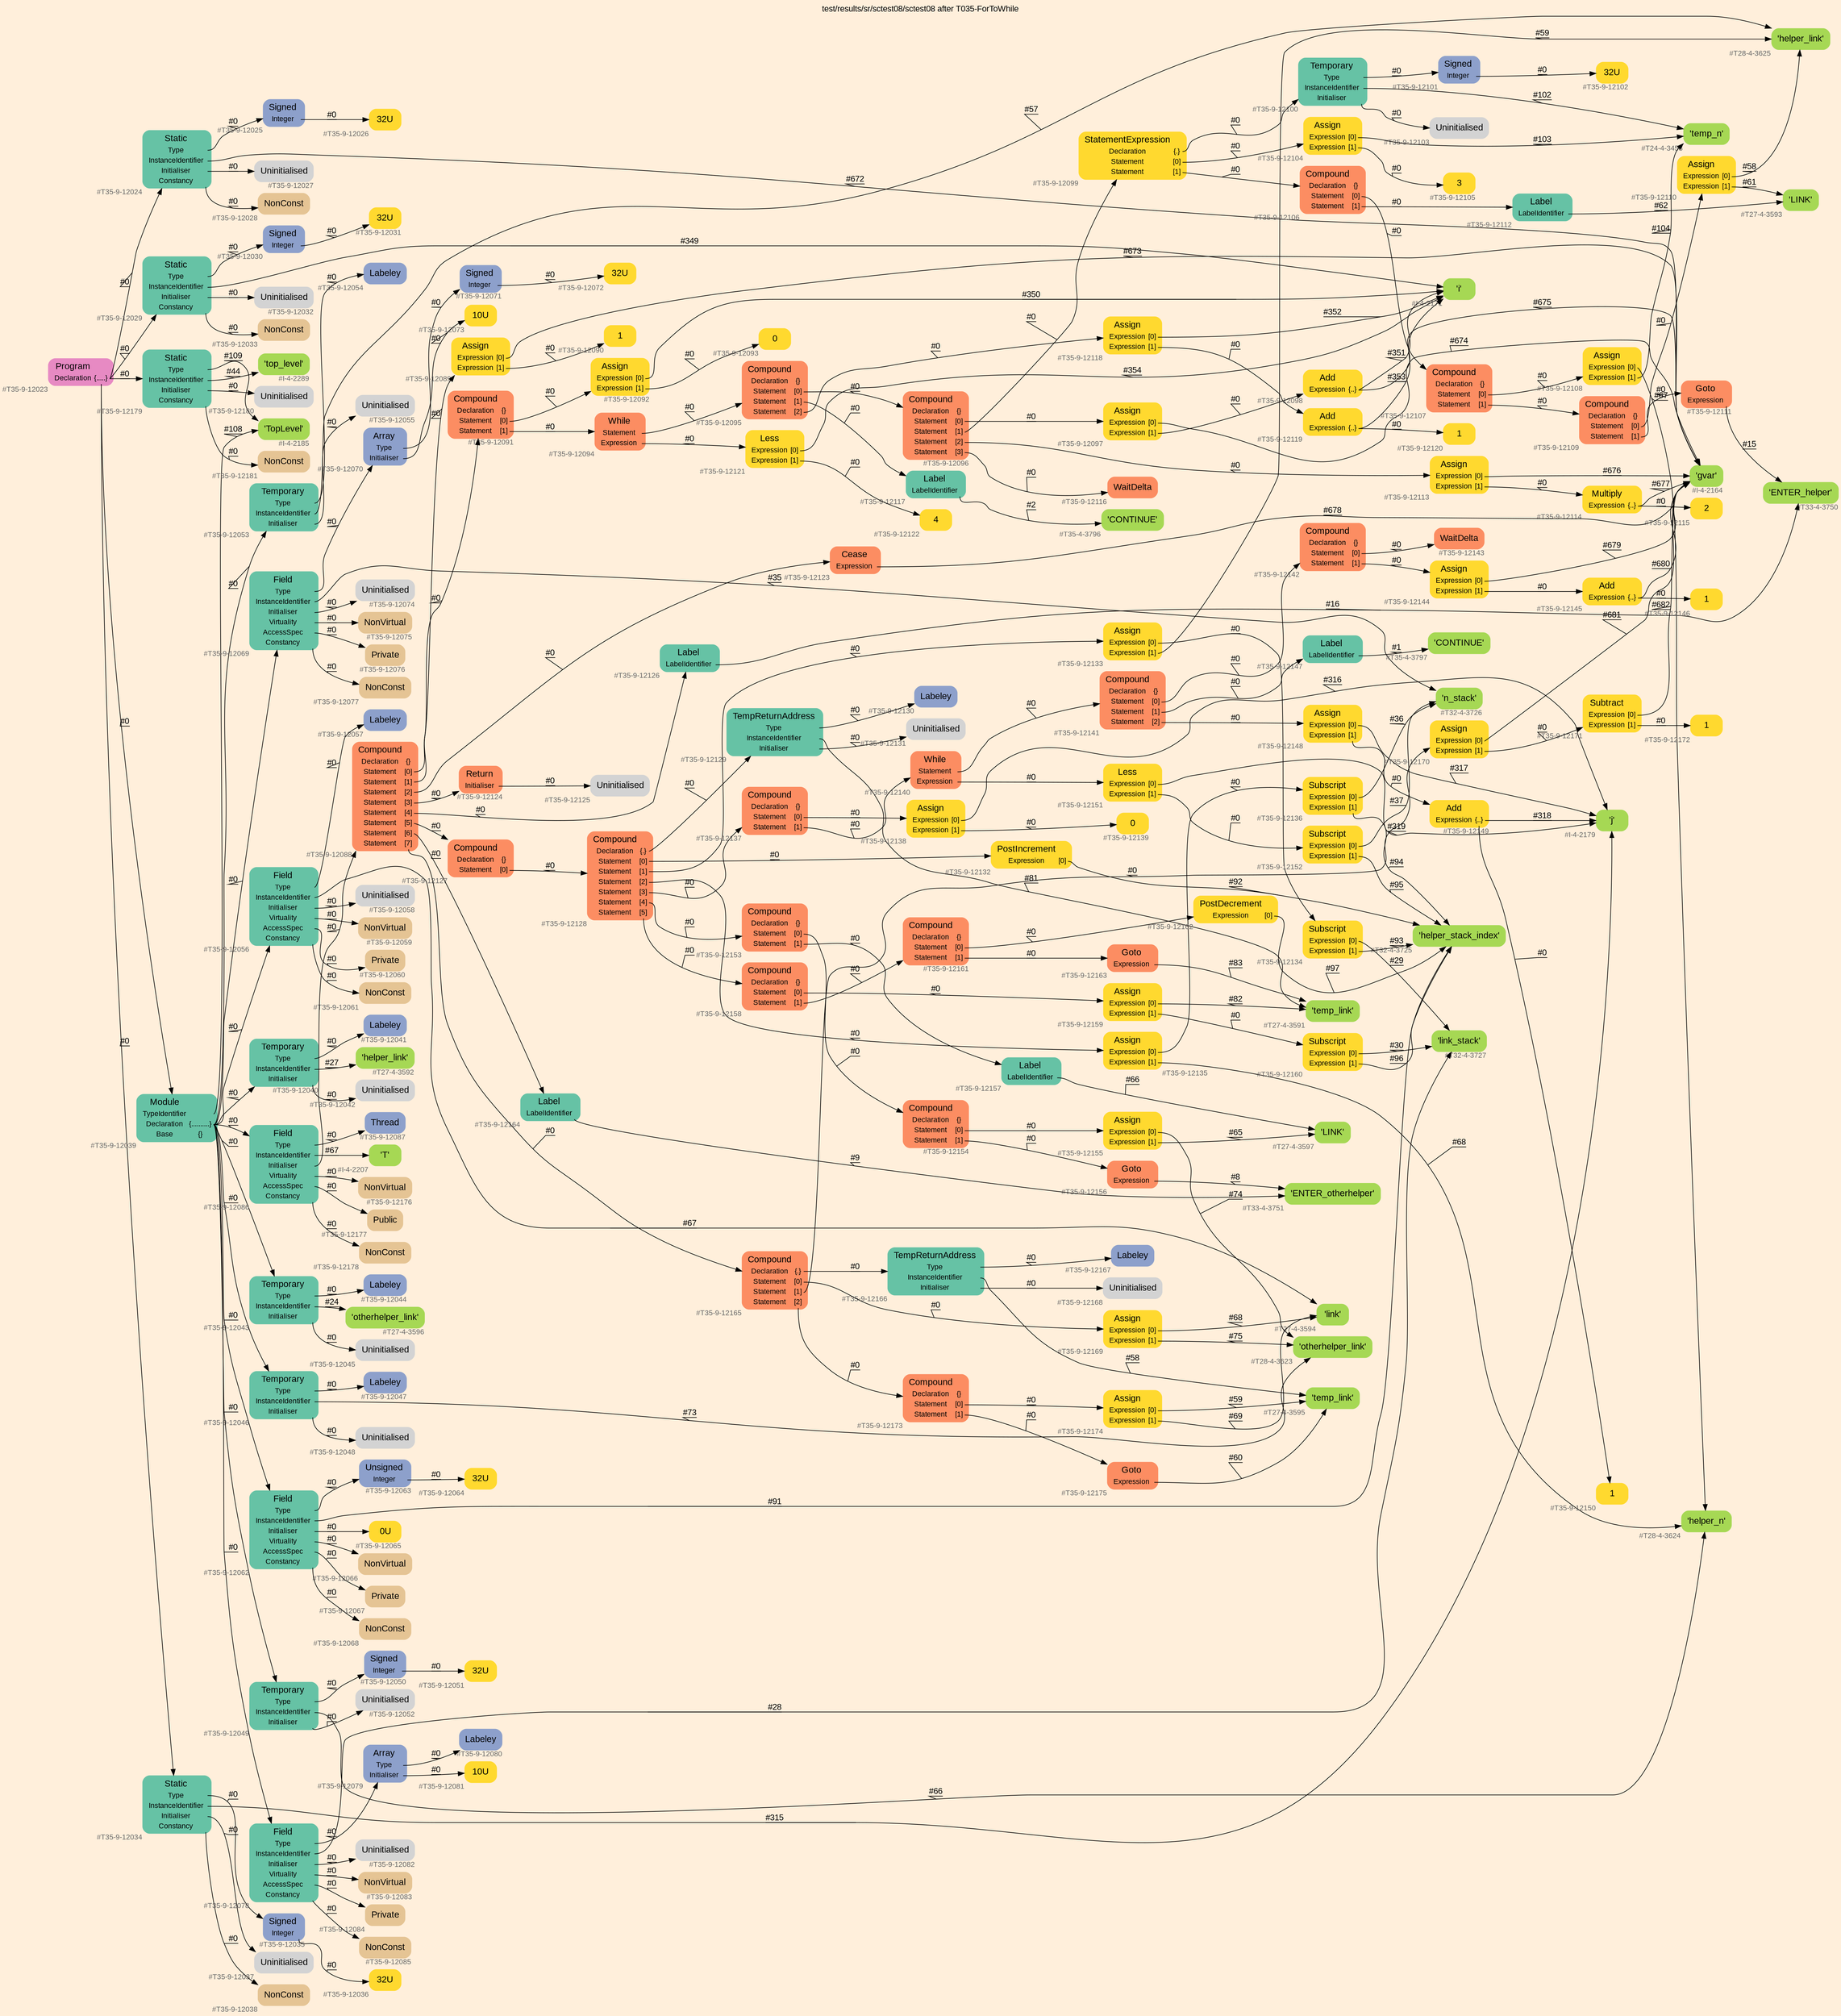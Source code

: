 digraph "test/results/sr/sctest08/sctest08 after T035-ForToWhile" {
label = "test/results/sr/sctest08/sctest08 after T035-ForToWhile"
labelloc = t
graph [
    rankdir = "LR"
    ranksep = 0.3
    bgcolor = antiquewhite1
    color = black
    fontcolor = black
    fontname = "Arial"
];
node [
    fontname = "Arial"
];
edge [
    fontname = "Arial"
];

// -------------------- node figure --------------------
// -------- block #T35-9-12023 ----------
"#T35-9-12023" [
    fillcolor = "/set28/4"
    xlabel = "#T35-9-12023"
    fontsize = "12"
    fontcolor = grey40
    shape = "plaintext"
    label = <<TABLE BORDER="0" CELLBORDER="0" CELLSPACING="0">
     <TR><TD><FONT COLOR="black" POINT-SIZE="15">Program</FONT></TD></TR>
     <TR><TD><FONT COLOR="black" POINT-SIZE="12">Declaration</FONT></TD><TD PORT="port0"><FONT COLOR="black" POINT-SIZE="12">{.....}</FONT></TD></TR>
    </TABLE>>
    style = "rounded,filled"
];

// -------- block #T35-9-12024 ----------
"#T35-9-12024" [
    fillcolor = "/set28/1"
    xlabel = "#T35-9-12024"
    fontsize = "12"
    fontcolor = grey40
    shape = "plaintext"
    label = <<TABLE BORDER="0" CELLBORDER="0" CELLSPACING="0">
     <TR><TD><FONT COLOR="black" POINT-SIZE="15">Static</FONT></TD></TR>
     <TR><TD><FONT COLOR="black" POINT-SIZE="12">Type</FONT></TD><TD PORT="port0"></TD></TR>
     <TR><TD><FONT COLOR="black" POINT-SIZE="12">InstanceIdentifier</FONT></TD><TD PORT="port1"></TD></TR>
     <TR><TD><FONT COLOR="black" POINT-SIZE="12">Initialiser</FONT></TD><TD PORT="port2"></TD></TR>
     <TR><TD><FONT COLOR="black" POINT-SIZE="12">Constancy</FONT></TD><TD PORT="port3"></TD></TR>
    </TABLE>>
    style = "rounded,filled"
];

// -------- block #T35-9-12025 ----------
"#T35-9-12025" [
    fillcolor = "/set28/3"
    xlabel = "#T35-9-12025"
    fontsize = "12"
    fontcolor = grey40
    shape = "plaintext"
    label = <<TABLE BORDER="0" CELLBORDER="0" CELLSPACING="0">
     <TR><TD><FONT COLOR="black" POINT-SIZE="15">Signed</FONT></TD></TR>
     <TR><TD><FONT COLOR="black" POINT-SIZE="12">Integer</FONT></TD><TD PORT="port0"></TD></TR>
    </TABLE>>
    style = "rounded,filled"
];

// -------- block #T35-9-12026 ----------
"#T35-9-12026" [
    fillcolor = "/set28/6"
    xlabel = "#T35-9-12026"
    fontsize = "12"
    fontcolor = grey40
    shape = "plaintext"
    label = <<TABLE BORDER="0" CELLBORDER="0" CELLSPACING="0">
     <TR><TD><FONT COLOR="black" POINT-SIZE="15">32U</FONT></TD></TR>
    </TABLE>>
    style = "rounded,filled"
];

// -------- block #I-4-2164 ----------
"#I-4-2164" [
    fillcolor = "/set28/5"
    xlabel = "#I-4-2164"
    fontsize = "12"
    fontcolor = grey40
    shape = "plaintext"
    label = <<TABLE BORDER="0" CELLBORDER="0" CELLSPACING="0">
     <TR><TD><FONT COLOR="black" POINT-SIZE="15">'gvar'</FONT></TD></TR>
    </TABLE>>
    style = "rounded,filled"
];

// -------- block #T35-9-12027 ----------
"#T35-9-12027" [
    xlabel = "#T35-9-12027"
    fontsize = "12"
    fontcolor = grey40
    shape = "plaintext"
    label = <<TABLE BORDER="0" CELLBORDER="0" CELLSPACING="0">
     <TR><TD><FONT COLOR="black" POINT-SIZE="15">Uninitialised</FONT></TD></TR>
    </TABLE>>
    style = "rounded,filled"
];

// -------- block #T35-9-12028 ----------
"#T35-9-12028" [
    fillcolor = "/set28/7"
    xlabel = "#T35-9-12028"
    fontsize = "12"
    fontcolor = grey40
    shape = "plaintext"
    label = <<TABLE BORDER="0" CELLBORDER="0" CELLSPACING="0">
     <TR><TD><FONT COLOR="black" POINT-SIZE="15">NonConst</FONT></TD></TR>
    </TABLE>>
    style = "rounded,filled"
];

// -------- block #T35-9-12029 ----------
"#T35-9-12029" [
    fillcolor = "/set28/1"
    xlabel = "#T35-9-12029"
    fontsize = "12"
    fontcolor = grey40
    shape = "plaintext"
    label = <<TABLE BORDER="0" CELLBORDER="0" CELLSPACING="0">
     <TR><TD><FONT COLOR="black" POINT-SIZE="15">Static</FONT></TD></TR>
     <TR><TD><FONT COLOR="black" POINT-SIZE="12">Type</FONT></TD><TD PORT="port0"></TD></TR>
     <TR><TD><FONT COLOR="black" POINT-SIZE="12">InstanceIdentifier</FONT></TD><TD PORT="port1"></TD></TR>
     <TR><TD><FONT COLOR="black" POINT-SIZE="12">Initialiser</FONT></TD><TD PORT="port2"></TD></TR>
     <TR><TD><FONT COLOR="black" POINT-SIZE="12">Constancy</FONT></TD><TD PORT="port3"></TD></TR>
    </TABLE>>
    style = "rounded,filled"
];

// -------- block #T35-9-12030 ----------
"#T35-9-12030" [
    fillcolor = "/set28/3"
    xlabel = "#T35-9-12030"
    fontsize = "12"
    fontcolor = grey40
    shape = "plaintext"
    label = <<TABLE BORDER="0" CELLBORDER="0" CELLSPACING="0">
     <TR><TD><FONT COLOR="black" POINT-SIZE="15">Signed</FONT></TD></TR>
     <TR><TD><FONT COLOR="black" POINT-SIZE="12">Integer</FONT></TD><TD PORT="port0"></TD></TR>
    </TABLE>>
    style = "rounded,filled"
];

// -------- block #T35-9-12031 ----------
"#T35-9-12031" [
    fillcolor = "/set28/6"
    xlabel = "#T35-9-12031"
    fontsize = "12"
    fontcolor = grey40
    shape = "plaintext"
    label = <<TABLE BORDER="0" CELLBORDER="0" CELLSPACING="0">
     <TR><TD><FONT COLOR="black" POINT-SIZE="15">32U</FONT></TD></TR>
    </TABLE>>
    style = "rounded,filled"
];

// -------- block #I-4-2171 ----------
"#I-4-2171" [
    fillcolor = "/set28/5"
    xlabel = "#I-4-2171"
    fontsize = "12"
    fontcolor = grey40
    shape = "plaintext"
    label = <<TABLE BORDER="0" CELLBORDER="0" CELLSPACING="0">
     <TR><TD><FONT COLOR="black" POINT-SIZE="15">'i'</FONT></TD></TR>
    </TABLE>>
    style = "rounded,filled"
];

// -------- block #T35-9-12032 ----------
"#T35-9-12032" [
    xlabel = "#T35-9-12032"
    fontsize = "12"
    fontcolor = grey40
    shape = "plaintext"
    label = <<TABLE BORDER="0" CELLBORDER="0" CELLSPACING="0">
     <TR><TD><FONT COLOR="black" POINT-SIZE="15">Uninitialised</FONT></TD></TR>
    </TABLE>>
    style = "rounded,filled"
];

// -------- block #T35-9-12033 ----------
"#T35-9-12033" [
    fillcolor = "/set28/7"
    xlabel = "#T35-9-12033"
    fontsize = "12"
    fontcolor = grey40
    shape = "plaintext"
    label = <<TABLE BORDER="0" CELLBORDER="0" CELLSPACING="0">
     <TR><TD><FONT COLOR="black" POINT-SIZE="15">NonConst</FONT></TD></TR>
    </TABLE>>
    style = "rounded,filled"
];

// -------- block #T35-9-12034 ----------
"#T35-9-12034" [
    fillcolor = "/set28/1"
    xlabel = "#T35-9-12034"
    fontsize = "12"
    fontcolor = grey40
    shape = "plaintext"
    label = <<TABLE BORDER="0" CELLBORDER="0" CELLSPACING="0">
     <TR><TD><FONT COLOR="black" POINT-SIZE="15">Static</FONT></TD></TR>
     <TR><TD><FONT COLOR="black" POINT-SIZE="12">Type</FONT></TD><TD PORT="port0"></TD></TR>
     <TR><TD><FONT COLOR="black" POINT-SIZE="12">InstanceIdentifier</FONT></TD><TD PORT="port1"></TD></TR>
     <TR><TD><FONT COLOR="black" POINT-SIZE="12">Initialiser</FONT></TD><TD PORT="port2"></TD></TR>
     <TR><TD><FONT COLOR="black" POINT-SIZE="12">Constancy</FONT></TD><TD PORT="port3"></TD></TR>
    </TABLE>>
    style = "rounded,filled"
];

// -------- block #T35-9-12035 ----------
"#T35-9-12035" [
    fillcolor = "/set28/3"
    xlabel = "#T35-9-12035"
    fontsize = "12"
    fontcolor = grey40
    shape = "plaintext"
    label = <<TABLE BORDER="0" CELLBORDER="0" CELLSPACING="0">
     <TR><TD><FONT COLOR="black" POINT-SIZE="15">Signed</FONT></TD></TR>
     <TR><TD><FONT COLOR="black" POINT-SIZE="12">Integer</FONT></TD><TD PORT="port0"></TD></TR>
    </TABLE>>
    style = "rounded,filled"
];

// -------- block #T35-9-12036 ----------
"#T35-9-12036" [
    fillcolor = "/set28/6"
    xlabel = "#T35-9-12036"
    fontsize = "12"
    fontcolor = grey40
    shape = "plaintext"
    label = <<TABLE BORDER="0" CELLBORDER="0" CELLSPACING="0">
     <TR><TD><FONT COLOR="black" POINT-SIZE="15">32U</FONT></TD></TR>
    </TABLE>>
    style = "rounded,filled"
];

// -------- block #I-4-2179 ----------
"#I-4-2179" [
    fillcolor = "/set28/5"
    xlabel = "#I-4-2179"
    fontsize = "12"
    fontcolor = grey40
    shape = "plaintext"
    label = <<TABLE BORDER="0" CELLBORDER="0" CELLSPACING="0">
     <TR><TD><FONT COLOR="black" POINT-SIZE="15">'j'</FONT></TD></TR>
    </TABLE>>
    style = "rounded,filled"
];

// -------- block #T35-9-12037 ----------
"#T35-9-12037" [
    xlabel = "#T35-9-12037"
    fontsize = "12"
    fontcolor = grey40
    shape = "plaintext"
    label = <<TABLE BORDER="0" CELLBORDER="0" CELLSPACING="0">
     <TR><TD><FONT COLOR="black" POINT-SIZE="15">Uninitialised</FONT></TD></TR>
    </TABLE>>
    style = "rounded,filled"
];

// -------- block #T35-9-12038 ----------
"#T35-9-12038" [
    fillcolor = "/set28/7"
    xlabel = "#T35-9-12038"
    fontsize = "12"
    fontcolor = grey40
    shape = "plaintext"
    label = <<TABLE BORDER="0" CELLBORDER="0" CELLSPACING="0">
     <TR><TD><FONT COLOR="black" POINT-SIZE="15">NonConst</FONT></TD></TR>
    </TABLE>>
    style = "rounded,filled"
];

// -------- block #T35-9-12039 ----------
"#T35-9-12039" [
    fillcolor = "/set28/1"
    xlabel = "#T35-9-12039"
    fontsize = "12"
    fontcolor = grey40
    shape = "plaintext"
    label = <<TABLE BORDER="0" CELLBORDER="0" CELLSPACING="0">
     <TR><TD><FONT COLOR="black" POINT-SIZE="15">Module</FONT></TD></TR>
     <TR><TD><FONT COLOR="black" POINT-SIZE="12">TypeIdentifier</FONT></TD><TD PORT="port0"></TD></TR>
     <TR><TD><FONT COLOR="black" POINT-SIZE="12">Declaration</FONT></TD><TD PORT="port1"><FONT COLOR="black" POINT-SIZE="12">{..........}</FONT></TD></TR>
     <TR><TD><FONT COLOR="black" POINT-SIZE="12">Base</FONT></TD><TD PORT="port2"><FONT COLOR="black" POINT-SIZE="12">{}</FONT></TD></TR>
    </TABLE>>
    style = "rounded,filled"
];

// -------- block #I-4-2185 ----------
"#I-4-2185" [
    fillcolor = "/set28/5"
    xlabel = "#I-4-2185"
    fontsize = "12"
    fontcolor = grey40
    shape = "plaintext"
    label = <<TABLE BORDER="0" CELLBORDER="0" CELLSPACING="0">
     <TR><TD><FONT COLOR="black" POINT-SIZE="15">'TopLevel'</FONT></TD></TR>
    </TABLE>>
    style = "rounded,filled"
];

// -------- block #T35-9-12040 ----------
"#T35-9-12040" [
    fillcolor = "/set28/1"
    xlabel = "#T35-9-12040"
    fontsize = "12"
    fontcolor = grey40
    shape = "plaintext"
    label = <<TABLE BORDER="0" CELLBORDER="0" CELLSPACING="0">
     <TR><TD><FONT COLOR="black" POINT-SIZE="15">Temporary</FONT></TD></TR>
     <TR><TD><FONT COLOR="black" POINT-SIZE="12">Type</FONT></TD><TD PORT="port0"></TD></TR>
     <TR><TD><FONT COLOR="black" POINT-SIZE="12">InstanceIdentifier</FONT></TD><TD PORT="port1"></TD></TR>
     <TR><TD><FONT COLOR="black" POINT-SIZE="12">Initialiser</FONT></TD><TD PORT="port2"></TD></TR>
    </TABLE>>
    style = "rounded,filled"
];

// -------- block #T35-9-12041 ----------
"#T35-9-12041" [
    fillcolor = "/set28/3"
    xlabel = "#T35-9-12041"
    fontsize = "12"
    fontcolor = grey40
    shape = "plaintext"
    label = <<TABLE BORDER="0" CELLBORDER="0" CELLSPACING="0">
     <TR><TD><FONT COLOR="black" POINT-SIZE="15">Labeley</FONT></TD></TR>
    </TABLE>>
    style = "rounded,filled"
];

// -------- block #T27-4-3592 ----------
"#T27-4-3592" [
    fillcolor = "/set28/5"
    xlabel = "#T27-4-3592"
    fontsize = "12"
    fontcolor = grey40
    shape = "plaintext"
    label = <<TABLE BORDER="0" CELLBORDER="0" CELLSPACING="0">
     <TR><TD><FONT COLOR="black" POINT-SIZE="15">'helper_link'</FONT></TD></TR>
    </TABLE>>
    style = "rounded,filled"
];

// -------- block #T35-9-12042 ----------
"#T35-9-12042" [
    xlabel = "#T35-9-12042"
    fontsize = "12"
    fontcolor = grey40
    shape = "plaintext"
    label = <<TABLE BORDER="0" CELLBORDER="0" CELLSPACING="0">
     <TR><TD><FONT COLOR="black" POINT-SIZE="15">Uninitialised</FONT></TD></TR>
    </TABLE>>
    style = "rounded,filled"
];

// -------- block #T35-9-12043 ----------
"#T35-9-12043" [
    fillcolor = "/set28/1"
    xlabel = "#T35-9-12043"
    fontsize = "12"
    fontcolor = grey40
    shape = "plaintext"
    label = <<TABLE BORDER="0" CELLBORDER="0" CELLSPACING="0">
     <TR><TD><FONT COLOR="black" POINT-SIZE="15">Temporary</FONT></TD></TR>
     <TR><TD><FONT COLOR="black" POINT-SIZE="12">Type</FONT></TD><TD PORT="port0"></TD></TR>
     <TR><TD><FONT COLOR="black" POINT-SIZE="12">InstanceIdentifier</FONT></TD><TD PORT="port1"></TD></TR>
     <TR><TD><FONT COLOR="black" POINT-SIZE="12">Initialiser</FONT></TD><TD PORT="port2"></TD></TR>
    </TABLE>>
    style = "rounded,filled"
];

// -------- block #T35-9-12044 ----------
"#T35-9-12044" [
    fillcolor = "/set28/3"
    xlabel = "#T35-9-12044"
    fontsize = "12"
    fontcolor = grey40
    shape = "plaintext"
    label = <<TABLE BORDER="0" CELLBORDER="0" CELLSPACING="0">
     <TR><TD><FONT COLOR="black" POINT-SIZE="15">Labeley</FONT></TD></TR>
    </TABLE>>
    style = "rounded,filled"
];

// -------- block #T27-4-3596 ----------
"#T27-4-3596" [
    fillcolor = "/set28/5"
    xlabel = "#T27-4-3596"
    fontsize = "12"
    fontcolor = grey40
    shape = "plaintext"
    label = <<TABLE BORDER="0" CELLBORDER="0" CELLSPACING="0">
     <TR><TD><FONT COLOR="black" POINT-SIZE="15">'otherhelper_link'</FONT></TD></TR>
    </TABLE>>
    style = "rounded,filled"
];

// -------- block #T35-9-12045 ----------
"#T35-9-12045" [
    xlabel = "#T35-9-12045"
    fontsize = "12"
    fontcolor = grey40
    shape = "plaintext"
    label = <<TABLE BORDER="0" CELLBORDER="0" CELLSPACING="0">
     <TR><TD><FONT COLOR="black" POINT-SIZE="15">Uninitialised</FONT></TD></TR>
    </TABLE>>
    style = "rounded,filled"
];

// -------- block #T35-9-12046 ----------
"#T35-9-12046" [
    fillcolor = "/set28/1"
    xlabel = "#T35-9-12046"
    fontsize = "12"
    fontcolor = grey40
    shape = "plaintext"
    label = <<TABLE BORDER="0" CELLBORDER="0" CELLSPACING="0">
     <TR><TD><FONT COLOR="black" POINT-SIZE="15">Temporary</FONT></TD></TR>
     <TR><TD><FONT COLOR="black" POINT-SIZE="12">Type</FONT></TD><TD PORT="port0"></TD></TR>
     <TR><TD><FONT COLOR="black" POINT-SIZE="12">InstanceIdentifier</FONT></TD><TD PORT="port1"></TD></TR>
     <TR><TD><FONT COLOR="black" POINT-SIZE="12">Initialiser</FONT></TD><TD PORT="port2"></TD></TR>
    </TABLE>>
    style = "rounded,filled"
];

// -------- block #T35-9-12047 ----------
"#T35-9-12047" [
    fillcolor = "/set28/3"
    xlabel = "#T35-9-12047"
    fontsize = "12"
    fontcolor = grey40
    shape = "plaintext"
    label = <<TABLE BORDER="0" CELLBORDER="0" CELLSPACING="0">
     <TR><TD><FONT COLOR="black" POINT-SIZE="15">Labeley</FONT></TD></TR>
    </TABLE>>
    style = "rounded,filled"
];

// -------- block #T28-4-3623 ----------
"#T28-4-3623" [
    fillcolor = "/set28/5"
    xlabel = "#T28-4-3623"
    fontsize = "12"
    fontcolor = grey40
    shape = "plaintext"
    label = <<TABLE BORDER="0" CELLBORDER="0" CELLSPACING="0">
     <TR><TD><FONT COLOR="black" POINT-SIZE="15">'otherhelper_link'</FONT></TD></TR>
    </TABLE>>
    style = "rounded,filled"
];

// -------- block #T35-9-12048 ----------
"#T35-9-12048" [
    xlabel = "#T35-9-12048"
    fontsize = "12"
    fontcolor = grey40
    shape = "plaintext"
    label = <<TABLE BORDER="0" CELLBORDER="0" CELLSPACING="0">
     <TR><TD><FONT COLOR="black" POINT-SIZE="15">Uninitialised</FONT></TD></TR>
    </TABLE>>
    style = "rounded,filled"
];

// -------- block #T35-9-12049 ----------
"#T35-9-12049" [
    fillcolor = "/set28/1"
    xlabel = "#T35-9-12049"
    fontsize = "12"
    fontcolor = grey40
    shape = "plaintext"
    label = <<TABLE BORDER="0" CELLBORDER="0" CELLSPACING="0">
     <TR><TD><FONT COLOR="black" POINT-SIZE="15">Temporary</FONT></TD></TR>
     <TR><TD><FONT COLOR="black" POINT-SIZE="12">Type</FONT></TD><TD PORT="port0"></TD></TR>
     <TR><TD><FONT COLOR="black" POINT-SIZE="12">InstanceIdentifier</FONT></TD><TD PORT="port1"></TD></TR>
     <TR><TD><FONT COLOR="black" POINT-SIZE="12">Initialiser</FONT></TD><TD PORT="port2"></TD></TR>
    </TABLE>>
    style = "rounded,filled"
];

// -------- block #T35-9-12050 ----------
"#T35-9-12050" [
    fillcolor = "/set28/3"
    xlabel = "#T35-9-12050"
    fontsize = "12"
    fontcolor = grey40
    shape = "plaintext"
    label = <<TABLE BORDER="0" CELLBORDER="0" CELLSPACING="0">
     <TR><TD><FONT COLOR="black" POINT-SIZE="15">Signed</FONT></TD></TR>
     <TR><TD><FONT COLOR="black" POINT-SIZE="12">Integer</FONT></TD><TD PORT="port0"></TD></TR>
    </TABLE>>
    style = "rounded,filled"
];

// -------- block #T35-9-12051 ----------
"#T35-9-12051" [
    fillcolor = "/set28/6"
    xlabel = "#T35-9-12051"
    fontsize = "12"
    fontcolor = grey40
    shape = "plaintext"
    label = <<TABLE BORDER="0" CELLBORDER="0" CELLSPACING="0">
     <TR><TD><FONT COLOR="black" POINT-SIZE="15">32U</FONT></TD></TR>
    </TABLE>>
    style = "rounded,filled"
];

// -------- block #T28-4-3624 ----------
"#T28-4-3624" [
    fillcolor = "/set28/5"
    xlabel = "#T28-4-3624"
    fontsize = "12"
    fontcolor = grey40
    shape = "plaintext"
    label = <<TABLE BORDER="0" CELLBORDER="0" CELLSPACING="0">
     <TR><TD><FONT COLOR="black" POINT-SIZE="15">'helper_n'</FONT></TD></TR>
    </TABLE>>
    style = "rounded,filled"
];

// -------- block #T35-9-12052 ----------
"#T35-9-12052" [
    xlabel = "#T35-9-12052"
    fontsize = "12"
    fontcolor = grey40
    shape = "plaintext"
    label = <<TABLE BORDER="0" CELLBORDER="0" CELLSPACING="0">
     <TR><TD><FONT COLOR="black" POINT-SIZE="15">Uninitialised</FONT></TD></TR>
    </TABLE>>
    style = "rounded,filled"
];

// -------- block #T35-9-12053 ----------
"#T35-9-12053" [
    fillcolor = "/set28/1"
    xlabel = "#T35-9-12053"
    fontsize = "12"
    fontcolor = grey40
    shape = "plaintext"
    label = <<TABLE BORDER="0" CELLBORDER="0" CELLSPACING="0">
     <TR><TD><FONT COLOR="black" POINT-SIZE="15">Temporary</FONT></TD></TR>
     <TR><TD><FONT COLOR="black" POINT-SIZE="12">Type</FONT></TD><TD PORT="port0"></TD></TR>
     <TR><TD><FONT COLOR="black" POINT-SIZE="12">InstanceIdentifier</FONT></TD><TD PORT="port1"></TD></TR>
     <TR><TD><FONT COLOR="black" POINT-SIZE="12">Initialiser</FONT></TD><TD PORT="port2"></TD></TR>
    </TABLE>>
    style = "rounded,filled"
];

// -------- block #T35-9-12054 ----------
"#T35-9-12054" [
    fillcolor = "/set28/3"
    xlabel = "#T35-9-12054"
    fontsize = "12"
    fontcolor = grey40
    shape = "plaintext"
    label = <<TABLE BORDER="0" CELLBORDER="0" CELLSPACING="0">
     <TR><TD><FONT COLOR="black" POINT-SIZE="15">Labeley</FONT></TD></TR>
    </TABLE>>
    style = "rounded,filled"
];

// -------- block #T28-4-3625 ----------
"#T28-4-3625" [
    fillcolor = "/set28/5"
    xlabel = "#T28-4-3625"
    fontsize = "12"
    fontcolor = grey40
    shape = "plaintext"
    label = <<TABLE BORDER="0" CELLBORDER="0" CELLSPACING="0">
     <TR><TD><FONT COLOR="black" POINT-SIZE="15">'helper_link'</FONT></TD></TR>
    </TABLE>>
    style = "rounded,filled"
];

// -------- block #T35-9-12055 ----------
"#T35-9-12055" [
    xlabel = "#T35-9-12055"
    fontsize = "12"
    fontcolor = grey40
    shape = "plaintext"
    label = <<TABLE BORDER="0" CELLBORDER="0" CELLSPACING="0">
     <TR><TD><FONT COLOR="black" POINT-SIZE="15">Uninitialised</FONT></TD></TR>
    </TABLE>>
    style = "rounded,filled"
];

// -------- block #T35-9-12056 ----------
"#T35-9-12056" [
    fillcolor = "/set28/1"
    xlabel = "#T35-9-12056"
    fontsize = "12"
    fontcolor = grey40
    shape = "plaintext"
    label = <<TABLE BORDER="0" CELLBORDER="0" CELLSPACING="0">
     <TR><TD><FONT COLOR="black" POINT-SIZE="15">Field</FONT></TD></TR>
     <TR><TD><FONT COLOR="black" POINT-SIZE="12">Type</FONT></TD><TD PORT="port0"></TD></TR>
     <TR><TD><FONT COLOR="black" POINT-SIZE="12">InstanceIdentifier</FONT></TD><TD PORT="port1"></TD></TR>
     <TR><TD><FONT COLOR="black" POINT-SIZE="12">Initialiser</FONT></TD><TD PORT="port2"></TD></TR>
     <TR><TD><FONT COLOR="black" POINT-SIZE="12">Virtuality</FONT></TD><TD PORT="port3"></TD></TR>
     <TR><TD><FONT COLOR="black" POINT-SIZE="12">AccessSpec</FONT></TD><TD PORT="port4"></TD></TR>
     <TR><TD><FONT COLOR="black" POINT-SIZE="12">Constancy</FONT></TD><TD PORT="port5"></TD></TR>
    </TABLE>>
    style = "rounded,filled"
];

// -------- block #T35-9-12057 ----------
"#T35-9-12057" [
    fillcolor = "/set28/3"
    xlabel = "#T35-9-12057"
    fontsize = "12"
    fontcolor = grey40
    shape = "plaintext"
    label = <<TABLE BORDER="0" CELLBORDER="0" CELLSPACING="0">
     <TR><TD><FONT COLOR="black" POINT-SIZE="15">Labeley</FONT></TD></TR>
    </TABLE>>
    style = "rounded,filled"
];

// -------- block #T27-4-3594 ----------
"#T27-4-3594" [
    fillcolor = "/set28/5"
    xlabel = "#T27-4-3594"
    fontsize = "12"
    fontcolor = grey40
    shape = "plaintext"
    label = <<TABLE BORDER="0" CELLBORDER="0" CELLSPACING="0">
     <TR><TD><FONT COLOR="black" POINT-SIZE="15">'link'</FONT></TD></TR>
    </TABLE>>
    style = "rounded,filled"
];

// -------- block #T35-9-12058 ----------
"#T35-9-12058" [
    xlabel = "#T35-9-12058"
    fontsize = "12"
    fontcolor = grey40
    shape = "plaintext"
    label = <<TABLE BORDER="0" CELLBORDER="0" CELLSPACING="0">
     <TR><TD><FONT COLOR="black" POINT-SIZE="15">Uninitialised</FONT></TD></TR>
    </TABLE>>
    style = "rounded,filled"
];

// -------- block #T35-9-12059 ----------
"#T35-9-12059" [
    fillcolor = "/set28/7"
    xlabel = "#T35-9-12059"
    fontsize = "12"
    fontcolor = grey40
    shape = "plaintext"
    label = <<TABLE BORDER="0" CELLBORDER="0" CELLSPACING="0">
     <TR><TD><FONT COLOR="black" POINT-SIZE="15">NonVirtual</FONT></TD></TR>
    </TABLE>>
    style = "rounded,filled"
];

// -------- block #T35-9-12060 ----------
"#T35-9-12060" [
    fillcolor = "/set28/7"
    xlabel = "#T35-9-12060"
    fontsize = "12"
    fontcolor = grey40
    shape = "plaintext"
    label = <<TABLE BORDER="0" CELLBORDER="0" CELLSPACING="0">
     <TR><TD><FONT COLOR="black" POINT-SIZE="15">Private</FONT></TD></TR>
    </TABLE>>
    style = "rounded,filled"
];

// -------- block #T35-9-12061 ----------
"#T35-9-12061" [
    fillcolor = "/set28/7"
    xlabel = "#T35-9-12061"
    fontsize = "12"
    fontcolor = grey40
    shape = "plaintext"
    label = <<TABLE BORDER="0" CELLBORDER="0" CELLSPACING="0">
     <TR><TD><FONT COLOR="black" POINT-SIZE="15">NonConst</FONT></TD></TR>
    </TABLE>>
    style = "rounded,filled"
];

// -------- block #T35-9-12062 ----------
"#T35-9-12062" [
    fillcolor = "/set28/1"
    xlabel = "#T35-9-12062"
    fontsize = "12"
    fontcolor = grey40
    shape = "plaintext"
    label = <<TABLE BORDER="0" CELLBORDER="0" CELLSPACING="0">
     <TR><TD><FONT COLOR="black" POINT-SIZE="15">Field</FONT></TD></TR>
     <TR><TD><FONT COLOR="black" POINT-SIZE="12">Type</FONT></TD><TD PORT="port0"></TD></TR>
     <TR><TD><FONT COLOR="black" POINT-SIZE="12">InstanceIdentifier</FONT></TD><TD PORT="port1"></TD></TR>
     <TR><TD><FONT COLOR="black" POINT-SIZE="12">Initialiser</FONT></TD><TD PORT="port2"></TD></TR>
     <TR><TD><FONT COLOR="black" POINT-SIZE="12">Virtuality</FONT></TD><TD PORT="port3"></TD></TR>
     <TR><TD><FONT COLOR="black" POINT-SIZE="12">AccessSpec</FONT></TD><TD PORT="port4"></TD></TR>
     <TR><TD><FONT COLOR="black" POINT-SIZE="12">Constancy</FONT></TD><TD PORT="port5"></TD></TR>
    </TABLE>>
    style = "rounded,filled"
];

// -------- block #T35-9-12063 ----------
"#T35-9-12063" [
    fillcolor = "/set28/3"
    xlabel = "#T35-9-12063"
    fontsize = "12"
    fontcolor = grey40
    shape = "plaintext"
    label = <<TABLE BORDER="0" CELLBORDER="0" CELLSPACING="0">
     <TR><TD><FONT COLOR="black" POINT-SIZE="15">Unsigned</FONT></TD></TR>
     <TR><TD><FONT COLOR="black" POINT-SIZE="12">Integer</FONT></TD><TD PORT="port0"></TD></TR>
    </TABLE>>
    style = "rounded,filled"
];

// -------- block #T35-9-12064 ----------
"#T35-9-12064" [
    fillcolor = "/set28/6"
    xlabel = "#T35-9-12064"
    fontsize = "12"
    fontcolor = grey40
    shape = "plaintext"
    label = <<TABLE BORDER="0" CELLBORDER="0" CELLSPACING="0">
     <TR><TD><FONT COLOR="black" POINT-SIZE="15">32U</FONT></TD></TR>
    </TABLE>>
    style = "rounded,filled"
];

// -------- block #T32-4-3725 ----------
"#T32-4-3725" [
    fillcolor = "/set28/5"
    xlabel = "#T32-4-3725"
    fontsize = "12"
    fontcolor = grey40
    shape = "plaintext"
    label = <<TABLE BORDER="0" CELLBORDER="0" CELLSPACING="0">
     <TR><TD><FONT COLOR="black" POINT-SIZE="15">'helper_stack_index'</FONT></TD></TR>
    </TABLE>>
    style = "rounded,filled"
];

// -------- block #T35-9-12065 ----------
"#T35-9-12065" [
    fillcolor = "/set28/6"
    xlabel = "#T35-9-12065"
    fontsize = "12"
    fontcolor = grey40
    shape = "plaintext"
    label = <<TABLE BORDER="0" CELLBORDER="0" CELLSPACING="0">
     <TR><TD><FONT COLOR="black" POINT-SIZE="15">0U</FONT></TD></TR>
    </TABLE>>
    style = "rounded,filled"
];

// -------- block #T35-9-12066 ----------
"#T35-9-12066" [
    fillcolor = "/set28/7"
    xlabel = "#T35-9-12066"
    fontsize = "12"
    fontcolor = grey40
    shape = "plaintext"
    label = <<TABLE BORDER="0" CELLBORDER="0" CELLSPACING="0">
     <TR><TD><FONT COLOR="black" POINT-SIZE="15">NonVirtual</FONT></TD></TR>
    </TABLE>>
    style = "rounded,filled"
];

// -------- block #T35-9-12067 ----------
"#T35-9-12067" [
    fillcolor = "/set28/7"
    xlabel = "#T35-9-12067"
    fontsize = "12"
    fontcolor = grey40
    shape = "plaintext"
    label = <<TABLE BORDER="0" CELLBORDER="0" CELLSPACING="0">
     <TR><TD><FONT COLOR="black" POINT-SIZE="15">Private</FONT></TD></TR>
    </TABLE>>
    style = "rounded,filled"
];

// -------- block #T35-9-12068 ----------
"#T35-9-12068" [
    fillcolor = "/set28/7"
    xlabel = "#T35-9-12068"
    fontsize = "12"
    fontcolor = grey40
    shape = "plaintext"
    label = <<TABLE BORDER="0" CELLBORDER="0" CELLSPACING="0">
     <TR><TD><FONT COLOR="black" POINT-SIZE="15">NonConst</FONT></TD></TR>
    </TABLE>>
    style = "rounded,filled"
];

// -------- block #T35-9-12069 ----------
"#T35-9-12069" [
    fillcolor = "/set28/1"
    xlabel = "#T35-9-12069"
    fontsize = "12"
    fontcolor = grey40
    shape = "plaintext"
    label = <<TABLE BORDER="0" CELLBORDER="0" CELLSPACING="0">
     <TR><TD><FONT COLOR="black" POINT-SIZE="15">Field</FONT></TD></TR>
     <TR><TD><FONT COLOR="black" POINT-SIZE="12">Type</FONT></TD><TD PORT="port0"></TD></TR>
     <TR><TD><FONT COLOR="black" POINT-SIZE="12">InstanceIdentifier</FONT></TD><TD PORT="port1"></TD></TR>
     <TR><TD><FONT COLOR="black" POINT-SIZE="12">Initialiser</FONT></TD><TD PORT="port2"></TD></TR>
     <TR><TD><FONT COLOR="black" POINT-SIZE="12">Virtuality</FONT></TD><TD PORT="port3"></TD></TR>
     <TR><TD><FONT COLOR="black" POINT-SIZE="12">AccessSpec</FONT></TD><TD PORT="port4"></TD></TR>
     <TR><TD><FONT COLOR="black" POINT-SIZE="12">Constancy</FONT></TD><TD PORT="port5"></TD></TR>
    </TABLE>>
    style = "rounded,filled"
];

// -------- block #T35-9-12070 ----------
"#T35-9-12070" [
    fillcolor = "/set28/3"
    xlabel = "#T35-9-12070"
    fontsize = "12"
    fontcolor = grey40
    shape = "plaintext"
    label = <<TABLE BORDER="0" CELLBORDER="0" CELLSPACING="0">
     <TR><TD><FONT COLOR="black" POINT-SIZE="15">Array</FONT></TD></TR>
     <TR><TD><FONT COLOR="black" POINT-SIZE="12">Type</FONT></TD><TD PORT="port0"></TD></TR>
     <TR><TD><FONT COLOR="black" POINT-SIZE="12">Initialiser</FONT></TD><TD PORT="port1"></TD></TR>
    </TABLE>>
    style = "rounded,filled"
];

// -------- block #T35-9-12071 ----------
"#T35-9-12071" [
    fillcolor = "/set28/3"
    xlabel = "#T35-9-12071"
    fontsize = "12"
    fontcolor = grey40
    shape = "plaintext"
    label = <<TABLE BORDER="0" CELLBORDER="0" CELLSPACING="0">
     <TR><TD><FONT COLOR="black" POINT-SIZE="15">Signed</FONT></TD></TR>
     <TR><TD><FONT COLOR="black" POINT-SIZE="12">Integer</FONT></TD><TD PORT="port0"></TD></TR>
    </TABLE>>
    style = "rounded,filled"
];

// -------- block #T35-9-12072 ----------
"#T35-9-12072" [
    fillcolor = "/set28/6"
    xlabel = "#T35-9-12072"
    fontsize = "12"
    fontcolor = grey40
    shape = "plaintext"
    label = <<TABLE BORDER="0" CELLBORDER="0" CELLSPACING="0">
     <TR><TD><FONT COLOR="black" POINT-SIZE="15">32U</FONT></TD></TR>
    </TABLE>>
    style = "rounded,filled"
];

// -------- block #T35-9-12073 ----------
"#T35-9-12073" [
    fillcolor = "/set28/6"
    xlabel = "#T35-9-12073"
    fontsize = "12"
    fontcolor = grey40
    shape = "plaintext"
    label = <<TABLE BORDER="0" CELLBORDER="0" CELLSPACING="0">
     <TR><TD><FONT COLOR="black" POINT-SIZE="15">10U</FONT></TD></TR>
    </TABLE>>
    style = "rounded,filled"
];

// -------- block #T32-4-3726 ----------
"#T32-4-3726" [
    fillcolor = "/set28/5"
    xlabel = "#T32-4-3726"
    fontsize = "12"
    fontcolor = grey40
    shape = "plaintext"
    label = <<TABLE BORDER="0" CELLBORDER="0" CELLSPACING="0">
     <TR><TD><FONT COLOR="black" POINT-SIZE="15">'n_stack'</FONT></TD></TR>
    </TABLE>>
    style = "rounded,filled"
];

// -------- block #T35-9-12074 ----------
"#T35-9-12074" [
    xlabel = "#T35-9-12074"
    fontsize = "12"
    fontcolor = grey40
    shape = "plaintext"
    label = <<TABLE BORDER="0" CELLBORDER="0" CELLSPACING="0">
     <TR><TD><FONT COLOR="black" POINT-SIZE="15">Uninitialised</FONT></TD></TR>
    </TABLE>>
    style = "rounded,filled"
];

// -------- block #T35-9-12075 ----------
"#T35-9-12075" [
    fillcolor = "/set28/7"
    xlabel = "#T35-9-12075"
    fontsize = "12"
    fontcolor = grey40
    shape = "plaintext"
    label = <<TABLE BORDER="0" CELLBORDER="0" CELLSPACING="0">
     <TR><TD><FONT COLOR="black" POINT-SIZE="15">NonVirtual</FONT></TD></TR>
    </TABLE>>
    style = "rounded,filled"
];

// -------- block #T35-9-12076 ----------
"#T35-9-12076" [
    fillcolor = "/set28/7"
    xlabel = "#T35-9-12076"
    fontsize = "12"
    fontcolor = grey40
    shape = "plaintext"
    label = <<TABLE BORDER="0" CELLBORDER="0" CELLSPACING="0">
     <TR><TD><FONT COLOR="black" POINT-SIZE="15">Private</FONT></TD></TR>
    </TABLE>>
    style = "rounded,filled"
];

// -------- block #T35-9-12077 ----------
"#T35-9-12077" [
    fillcolor = "/set28/7"
    xlabel = "#T35-9-12077"
    fontsize = "12"
    fontcolor = grey40
    shape = "plaintext"
    label = <<TABLE BORDER="0" CELLBORDER="0" CELLSPACING="0">
     <TR><TD><FONT COLOR="black" POINT-SIZE="15">NonConst</FONT></TD></TR>
    </TABLE>>
    style = "rounded,filled"
];

// -------- block #T35-9-12078 ----------
"#T35-9-12078" [
    fillcolor = "/set28/1"
    xlabel = "#T35-9-12078"
    fontsize = "12"
    fontcolor = grey40
    shape = "plaintext"
    label = <<TABLE BORDER="0" CELLBORDER="0" CELLSPACING="0">
     <TR><TD><FONT COLOR="black" POINT-SIZE="15">Field</FONT></TD></TR>
     <TR><TD><FONT COLOR="black" POINT-SIZE="12">Type</FONT></TD><TD PORT="port0"></TD></TR>
     <TR><TD><FONT COLOR="black" POINT-SIZE="12">InstanceIdentifier</FONT></TD><TD PORT="port1"></TD></TR>
     <TR><TD><FONT COLOR="black" POINT-SIZE="12">Initialiser</FONT></TD><TD PORT="port2"></TD></TR>
     <TR><TD><FONT COLOR="black" POINT-SIZE="12">Virtuality</FONT></TD><TD PORT="port3"></TD></TR>
     <TR><TD><FONT COLOR="black" POINT-SIZE="12">AccessSpec</FONT></TD><TD PORT="port4"></TD></TR>
     <TR><TD><FONT COLOR="black" POINT-SIZE="12">Constancy</FONT></TD><TD PORT="port5"></TD></TR>
    </TABLE>>
    style = "rounded,filled"
];

// -------- block #T35-9-12079 ----------
"#T35-9-12079" [
    fillcolor = "/set28/3"
    xlabel = "#T35-9-12079"
    fontsize = "12"
    fontcolor = grey40
    shape = "plaintext"
    label = <<TABLE BORDER="0" CELLBORDER="0" CELLSPACING="0">
     <TR><TD><FONT COLOR="black" POINT-SIZE="15">Array</FONT></TD></TR>
     <TR><TD><FONT COLOR="black" POINT-SIZE="12">Type</FONT></TD><TD PORT="port0"></TD></TR>
     <TR><TD><FONT COLOR="black" POINT-SIZE="12">Initialiser</FONT></TD><TD PORT="port1"></TD></TR>
    </TABLE>>
    style = "rounded,filled"
];

// -------- block #T35-9-12080 ----------
"#T35-9-12080" [
    fillcolor = "/set28/3"
    xlabel = "#T35-9-12080"
    fontsize = "12"
    fontcolor = grey40
    shape = "plaintext"
    label = <<TABLE BORDER="0" CELLBORDER="0" CELLSPACING="0">
     <TR><TD><FONT COLOR="black" POINT-SIZE="15">Labeley</FONT></TD></TR>
    </TABLE>>
    style = "rounded,filled"
];

// -------- block #T35-9-12081 ----------
"#T35-9-12081" [
    fillcolor = "/set28/6"
    xlabel = "#T35-9-12081"
    fontsize = "12"
    fontcolor = grey40
    shape = "plaintext"
    label = <<TABLE BORDER="0" CELLBORDER="0" CELLSPACING="0">
     <TR><TD><FONT COLOR="black" POINT-SIZE="15">10U</FONT></TD></TR>
    </TABLE>>
    style = "rounded,filled"
];

// -------- block #T32-4-3727 ----------
"#T32-4-3727" [
    fillcolor = "/set28/5"
    xlabel = "#T32-4-3727"
    fontsize = "12"
    fontcolor = grey40
    shape = "plaintext"
    label = <<TABLE BORDER="0" CELLBORDER="0" CELLSPACING="0">
     <TR><TD><FONT COLOR="black" POINT-SIZE="15">'link_stack'</FONT></TD></TR>
    </TABLE>>
    style = "rounded,filled"
];

// -------- block #T35-9-12082 ----------
"#T35-9-12082" [
    xlabel = "#T35-9-12082"
    fontsize = "12"
    fontcolor = grey40
    shape = "plaintext"
    label = <<TABLE BORDER="0" CELLBORDER="0" CELLSPACING="0">
     <TR><TD><FONT COLOR="black" POINT-SIZE="15">Uninitialised</FONT></TD></TR>
    </TABLE>>
    style = "rounded,filled"
];

// -------- block #T35-9-12083 ----------
"#T35-9-12083" [
    fillcolor = "/set28/7"
    xlabel = "#T35-9-12083"
    fontsize = "12"
    fontcolor = grey40
    shape = "plaintext"
    label = <<TABLE BORDER="0" CELLBORDER="0" CELLSPACING="0">
     <TR><TD><FONT COLOR="black" POINT-SIZE="15">NonVirtual</FONT></TD></TR>
    </TABLE>>
    style = "rounded,filled"
];

// -------- block #T35-9-12084 ----------
"#T35-9-12084" [
    fillcolor = "/set28/7"
    xlabel = "#T35-9-12084"
    fontsize = "12"
    fontcolor = grey40
    shape = "plaintext"
    label = <<TABLE BORDER="0" CELLBORDER="0" CELLSPACING="0">
     <TR><TD><FONT COLOR="black" POINT-SIZE="15">Private</FONT></TD></TR>
    </TABLE>>
    style = "rounded,filled"
];

// -------- block #T35-9-12085 ----------
"#T35-9-12085" [
    fillcolor = "/set28/7"
    xlabel = "#T35-9-12085"
    fontsize = "12"
    fontcolor = grey40
    shape = "plaintext"
    label = <<TABLE BORDER="0" CELLBORDER="0" CELLSPACING="0">
     <TR><TD><FONT COLOR="black" POINT-SIZE="15">NonConst</FONT></TD></TR>
    </TABLE>>
    style = "rounded,filled"
];

// -------- block #T35-9-12086 ----------
"#T35-9-12086" [
    fillcolor = "/set28/1"
    xlabel = "#T35-9-12086"
    fontsize = "12"
    fontcolor = grey40
    shape = "plaintext"
    label = <<TABLE BORDER="0" CELLBORDER="0" CELLSPACING="0">
     <TR><TD><FONT COLOR="black" POINT-SIZE="15">Field</FONT></TD></TR>
     <TR><TD><FONT COLOR="black" POINT-SIZE="12">Type</FONT></TD><TD PORT="port0"></TD></TR>
     <TR><TD><FONT COLOR="black" POINT-SIZE="12">InstanceIdentifier</FONT></TD><TD PORT="port1"></TD></TR>
     <TR><TD><FONT COLOR="black" POINT-SIZE="12">Initialiser</FONT></TD><TD PORT="port2"></TD></TR>
     <TR><TD><FONT COLOR="black" POINT-SIZE="12">Virtuality</FONT></TD><TD PORT="port3"></TD></TR>
     <TR><TD><FONT COLOR="black" POINT-SIZE="12">AccessSpec</FONT></TD><TD PORT="port4"></TD></TR>
     <TR><TD><FONT COLOR="black" POINT-SIZE="12">Constancy</FONT></TD><TD PORT="port5"></TD></TR>
    </TABLE>>
    style = "rounded,filled"
];

// -------- block #T35-9-12087 ----------
"#T35-9-12087" [
    fillcolor = "/set28/3"
    xlabel = "#T35-9-12087"
    fontsize = "12"
    fontcolor = grey40
    shape = "plaintext"
    label = <<TABLE BORDER="0" CELLBORDER="0" CELLSPACING="0">
     <TR><TD><FONT COLOR="black" POINT-SIZE="15">Thread</FONT></TD></TR>
    </TABLE>>
    style = "rounded,filled"
];

// -------- block #I-4-2207 ----------
"#I-4-2207" [
    fillcolor = "/set28/5"
    xlabel = "#I-4-2207"
    fontsize = "12"
    fontcolor = grey40
    shape = "plaintext"
    label = <<TABLE BORDER="0" CELLBORDER="0" CELLSPACING="0">
     <TR><TD><FONT COLOR="black" POINT-SIZE="15">'T'</FONT></TD></TR>
    </TABLE>>
    style = "rounded,filled"
];

// -------- block #T35-9-12088 ----------
"#T35-9-12088" [
    fillcolor = "/set28/2"
    xlabel = "#T35-9-12088"
    fontsize = "12"
    fontcolor = grey40
    shape = "plaintext"
    label = <<TABLE BORDER="0" CELLBORDER="0" CELLSPACING="0">
     <TR><TD><FONT COLOR="black" POINT-SIZE="15">Compound</FONT></TD></TR>
     <TR><TD><FONT COLOR="black" POINT-SIZE="12">Declaration</FONT></TD><TD PORT="port0"><FONT COLOR="black" POINT-SIZE="12">{}</FONT></TD></TR>
     <TR><TD><FONT COLOR="black" POINT-SIZE="12">Statement</FONT></TD><TD PORT="port1"><FONT COLOR="black" POINT-SIZE="12">[0]</FONT></TD></TR>
     <TR><TD><FONT COLOR="black" POINT-SIZE="12">Statement</FONT></TD><TD PORT="port2"><FONT COLOR="black" POINT-SIZE="12">[1]</FONT></TD></TR>
     <TR><TD><FONT COLOR="black" POINT-SIZE="12">Statement</FONT></TD><TD PORT="port3"><FONT COLOR="black" POINT-SIZE="12">[2]</FONT></TD></TR>
     <TR><TD><FONT COLOR="black" POINT-SIZE="12">Statement</FONT></TD><TD PORT="port4"><FONT COLOR="black" POINT-SIZE="12">[3]</FONT></TD></TR>
     <TR><TD><FONT COLOR="black" POINT-SIZE="12">Statement</FONT></TD><TD PORT="port5"><FONT COLOR="black" POINT-SIZE="12">[4]</FONT></TD></TR>
     <TR><TD><FONT COLOR="black" POINT-SIZE="12">Statement</FONT></TD><TD PORT="port6"><FONT COLOR="black" POINT-SIZE="12">[5]</FONT></TD></TR>
     <TR><TD><FONT COLOR="black" POINT-SIZE="12">Statement</FONT></TD><TD PORT="port7"><FONT COLOR="black" POINT-SIZE="12">[6]</FONT></TD></TR>
     <TR><TD><FONT COLOR="black" POINT-SIZE="12">Statement</FONT></TD><TD PORT="port8"><FONT COLOR="black" POINT-SIZE="12">[7]</FONT></TD></TR>
    </TABLE>>
    style = "rounded,filled"
];

// -------- block #T35-9-12089 ----------
"#T35-9-12089" [
    fillcolor = "/set28/6"
    xlabel = "#T35-9-12089"
    fontsize = "12"
    fontcolor = grey40
    shape = "plaintext"
    label = <<TABLE BORDER="0" CELLBORDER="0" CELLSPACING="0">
     <TR><TD><FONT COLOR="black" POINT-SIZE="15">Assign</FONT></TD></TR>
     <TR><TD><FONT COLOR="black" POINT-SIZE="12">Expression</FONT></TD><TD PORT="port0"><FONT COLOR="black" POINT-SIZE="12">[0]</FONT></TD></TR>
     <TR><TD><FONT COLOR="black" POINT-SIZE="12">Expression</FONT></TD><TD PORT="port1"><FONT COLOR="black" POINT-SIZE="12">[1]</FONT></TD></TR>
    </TABLE>>
    style = "rounded,filled"
];

// -------- block #T35-9-12090 ----------
"#T35-9-12090" [
    fillcolor = "/set28/6"
    xlabel = "#T35-9-12090"
    fontsize = "12"
    fontcolor = grey40
    shape = "plaintext"
    label = <<TABLE BORDER="0" CELLBORDER="0" CELLSPACING="0">
     <TR><TD><FONT COLOR="black" POINT-SIZE="15">1</FONT></TD></TR>
    </TABLE>>
    style = "rounded,filled"
];

// -------- block #T35-9-12091 ----------
"#T35-9-12091" [
    fillcolor = "/set28/2"
    xlabel = "#T35-9-12091"
    fontsize = "12"
    fontcolor = grey40
    shape = "plaintext"
    label = <<TABLE BORDER="0" CELLBORDER="0" CELLSPACING="0">
     <TR><TD><FONT COLOR="black" POINT-SIZE="15">Compound</FONT></TD></TR>
     <TR><TD><FONT COLOR="black" POINT-SIZE="12">Declaration</FONT></TD><TD PORT="port0"><FONT COLOR="black" POINT-SIZE="12">{}</FONT></TD></TR>
     <TR><TD><FONT COLOR="black" POINT-SIZE="12">Statement</FONT></TD><TD PORT="port1"><FONT COLOR="black" POINT-SIZE="12">[0]</FONT></TD></TR>
     <TR><TD><FONT COLOR="black" POINT-SIZE="12">Statement</FONT></TD><TD PORT="port2"><FONT COLOR="black" POINT-SIZE="12">[1]</FONT></TD></TR>
    </TABLE>>
    style = "rounded,filled"
];

// -------- block #T35-9-12092 ----------
"#T35-9-12092" [
    fillcolor = "/set28/6"
    xlabel = "#T35-9-12092"
    fontsize = "12"
    fontcolor = grey40
    shape = "plaintext"
    label = <<TABLE BORDER="0" CELLBORDER="0" CELLSPACING="0">
     <TR><TD><FONT COLOR="black" POINT-SIZE="15">Assign</FONT></TD></TR>
     <TR><TD><FONT COLOR="black" POINT-SIZE="12">Expression</FONT></TD><TD PORT="port0"><FONT COLOR="black" POINT-SIZE="12">[0]</FONT></TD></TR>
     <TR><TD><FONT COLOR="black" POINT-SIZE="12">Expression</FONT></TD><TD PORT="port1"><FONT COLOR="black" POINT-SIZE="12">[1]</FONT></TD></TR>
    </TABLE>>
    style = "rounded,filled"
];

// -------- block #T35-9-12093 ----------
"#T35-9-12093" [
    fillcolor = "/set28/6"
    xlabel = "#T35-9-12093"
    fontsize = "12"
    fontcolor = grey40
    shape = "plaintext"
    label = <<TABLE BORDER="0" CELLBORDER="0" CELLSPACING="0">
     <TR><TD><FONT COLOR="black" POINT-SIZE="15">0</FONT></TD></TR>
    </TABLE>>
    style = "rounded,filled"
];

// -------- block #T35-9-12094 ----------
"#T35-9-12094" [
    fillcolor = "/set28/2"
    xlabel = "#T35-9-12094"
    fontsize = "12"
    fontcolor = grey40
    shape = "plaintext"
    label = <<TABLE BORDER="0" CELLBORDER="0" CELLSPACING="0">
     <TR><TD><FONT COLOR="black" POINT-SIZE="15">While</FONT></TD></TR>
     <TR><TD><FONT COLOR="black" POINT-SIZE="12">Statement</FONT></TD><TD PORT="port0"></TD></TR>
     <TR><TD><FONT COLOR="black" POINT-SIZE="12">Expression</FONT></TD><TD PORT="port1"></TD></TR>
    </TABLE>>
    style = "rounded,filled"
];

// -------- block #T35-9-12095 ----------
"#T35-9-12095" [
    fillcolor = "/set28/2"
    xlabel = "#T35-9-12095"
    fontsize = "12"
    fontcolor = grey40
    shape = "plaintext"
    label = <<TABLE BORDER="0" CELLBORDER="0" CELLSPACING="0">
     <TR><TD><FONT COLOR="black" POINT-SIZE="15">Compound</FONT></TD></TR>
     <TR><TD><FONT COLOR="black" POINT-SIZE="12">Declaration</FONT></TD><TD PORT="port0"><FONT COLOR="black" POINT-SIZE="12">{}</FONT></TD></TR>
     <TR><TD><FONT COLOR="black" POINT-SIZE="12">Statement</FONT></TD><TD PORT="port1"><FONT COLOR="black" POINT-SIZE="12">[0]</FONT></TD></TR>
     <TR><TD><FONT COLOR="black" POINT-SIZE="12">Statement</FONT></TD><TD PORT="port2"><FONT COLOR="black" POINT-SIZE="12">[1]</FONT></TD></TR>
     <TR><TD><FONT COLOR="black" POINT-SIZE="12">Statement</FONT></TD><TD PORT="port3"><FONT COLOR="black" POINT-SIZE="12">[2]</FONT></TD></TR>
    </TABLE>>
    style = "rounded,filled"
];

// -------- block #T35-9-12096 ----------
"#T35-9-12096" [
    fillcolor = "/set28/2"
    xlabel = "#T35-9-12096"
    fontsize = "12"
    fontcolor = grey40
    shape = "plaintext"
    label = <<TABLE BORDER="0" CELLBORDER="0" CELLSPACING="0">
     <TR><TD><FONT COLOR="black" POINT-SIZE="15">Compound</FONT></TD></TR>
     <TR><TD><FONT COLOR="black" POINT-SIZE="12">Declaration</FONT></TD><TD PORT="port0"><FONT COLOR="black" POINT-SIZE="12">{}</FONT></TD></TR>
     <TR><TD><FONT COLOR="black" POINT-SIZE="12">Statement</FONT></TD><TD PORT="port1"><FONT COLOR="black" POINT-SIZE="12">[0]</FONT></TD></TR>
     <TR><TD><FONT COLOR="black" POINT-SIZE="12">Statement</FONT></TD><TD PORT="port2"><FONT COLOR="black" POINT-SIZE="12">[1]</FONT></TD></TR>
     <TR><TD><FONT COLOR="black" POINT-SIZE="12">Statement</FONT></TD><TD PORT="port3"><FONT COLOR="black" POINT-SIZE="12">[2]</FONT></TD></TR>
     <TR><TD><FONT COLOR="black" POINT-SIZE="12">Statement</FONT></TD><TD PORT="port4"><FONT COLOR="black" POINT-SIZE="12">[3]</FONT></TD></TR>
    </TABLE>>
    style = "rounded,filled"
];

// -------- block #T35-9-12097 ----------
"#T35-9-12097" [
    fillcolor = "/set28/6"
    xlabel = "#T35-9-12097"
    fontsize = "12"
    fontcolor = grey40
    shape = "plaintext"
    label = <<TABLE BORDER="0" CELLBORDER="0" CELLSPACING="0">
     <TR><TD><FONT COLOR="black" POINT-SIZE="15">Assign</FONT></TD></TR>
     <TR><TD><FONT COLOR="black" POINT-SIZE="12">Expression</FONT></TD><TD PORT="port0"><FONT COLOR="black" POINT-SIZE="12">[0]</FONT></TD></TR>
     <TR><TD><FONT COLOR="black" POINT-SIZE="12">Expression</FONT></TD><TD PORT="port1"><FONT COLOR="black" POINT-SIZE="12">[1]</FONT></TD></TR>
    </TABLE>>
    style = "rounded,filled"
];

// -------- block #T35-9-12098 ----------
"#T35-9-12098" [
    fillcolor = "/set28/6"
    xlabel = "#T35-9-12098"
    fontsize = "12"
    fontcolor = grey40
    shape = "plaintext"
    label = <<TABLE BORDER="0" CELLBORDER="0" CELLSPACING="0">
     <TR><TD><FONT COLOR="black" POINT-SIZE="15">Add</FONT></TD></TR>
     <TR><TD><FONT COLOR="black" POINT-SIZE="12">Expression</FONT></TD><TD PORT="port0"><FONT COLOR="black" POINT-SIZE="12">{..}</FONT></TD></TR>
    </TABLE>>
    style = "rounded,filled"
];

// -------- block #T35-9-12099 ----------
"#T35-9-12099" [
    fillcolor = "/set28/6"
    xlabel = "#T35-9-12099"
    fontsize = "12"
    fontcolor = grey40
    shape = "plaintext"
    label = <<TABLE BORDER="0" CELLBORDER="0" CELLSPACING="0">
     <TR><TD><FONT COLOR="black" POINT-SIZE="15">StatementExpression</FONT></TD></TR>
     <TR><TD><FONT COLOR="black" POINT-SIZE="12">Declaration</FONT></TD><TD PORT="port0"><FONT COLOR="black" POINT-SIZE="12">{.}</FONT></TD></TR>
     <TR><TD><FONT COLOR="black" POINT-SIZE="12">Statement</FONT></TD><TD PORT="port1"><FONT COLOR="black" POINT-SIZE="12">[0]</FONT></TD></TR>
     <TR><TD><FONT COLOR="black" POINT-SIZE="12">Statement</FONT></TD><TD PORT="port2"><FONT COLOR="black" POINT-SIZE="12">[1]</FONT></TD></TR>
    </TABLE>>
    style = "rounded,filled"
];

// -------- block #T35-9-12100 ----------
"#T35-9-12100" [
    fillcolor = "/set28/1"
    xlabel = "#T35-9-12100"
    fontsize = "12"
    fontcolor = grey40
    shape = "plaintext"
    label = <<TABLE BORDER="0" CELLBORDER="0" CELLSPACING="0">
     <TR><TD><FONT COLOR="black" POINT-SIZE="15">Temporary</FONT></TD></TR>
     <TR><TD><FONT COLOR="black" POINT-SIZE="12">Type</FONT></TD><TD PORT="port0"></TD></TR>
     <TR><TD><FONT COLOR="black" POINT-SIZE="12">InstanceIdentifier</FONT></TD><TD PORT="port1"></TD></TR>
     <TR><TD><FONT COLOR="black" POINT-SIZE="12">Initialiser</FONT></TD><TD PORT="port2"></TD></TR>
    </TABLE>>
    style = "rounded,filled"
];

// -------- block #T35-9-12101 ----------
"#T35-9-12101" [
    fillcolor = "/set28/3"
    xlabel = "#T35-9-12101"
    fontsize = "12"
    fontcolor = grey40
    shape = "plaintext"
    label = <<TABLE BORDER="0" CELLBORDER="0" CELLSPACING="0">
     <TR><TD><FONT COLOR="black" POINT-SIZE="15">Signed</FONT></TD></TR>
     <TR><TD><FONT COLOR="black" POINT-SIZE="12">Integer</FONT></TD><TD PORT="port0"></TD></TR>
    </TABLE>>
    style = "rounded,filled"
];

// -------- block #T35-9-12102 ----------
"#T35-9-12102" [
    fillcolor = "/set28/6"
    xlabel = "#T35-9-12102"
    fontsize = "12"
    fontcolor = grey40
    shape = "plaintext"
    label = <<TABLE BORDER="0" CELLBORDER="0" CELLSPACING="0">
     <TR><TD><FONT COLOR="black" POINT-SIZE="15">32U</FONT></TD></TR>
    </TABLE>>
    style = "rounded,filled"
];

// -------- block #T24-4-3458 ----------
"#T24-4-3458" [
    fillcolor = "/set28/5"
    xlabel = "#T24-4-3458"
    fontsize = "12"
    fontcolor = grey40
    shape = "plaintext"
    label = <<TABLE BORDER="0" CELLBORDER="0" CELLSPACING="0">
     <TR><TD><FONT COLOR="black" POINT-SIZE="15">'temp_n'</FONT></TD></TR>
    </TABLE>>
    style = "rounded,filled"
];

// -------- block #T35-9-12103 ----------
"#T35-9-12103" [
    xlabel = "#T35-9-12103"
    fontsize = "12"
    fontcolor = grey40
    shape = "plaintext"
    label = <<TABLE BORDER="0" CELLBORDER="0" CELLSPACING="0">
     <TR><TD><FONT COLOR="black" POINT-SIZE="15">Uninitialised</FONT></TD></TR>
    </TABLE>>
    style = "rounded,filled"
];

// -------- block #T35-9-12104 ----------
"#T35-9-12104" [
    fillcolor = "/set28/6"
    xlabel = "#T35-9-12104"
    fontsize = "12"
    fontcolor = grey40
    shape = "plaintext"
    label = <<TABLE BORDER="0" CELLBORDER="0" CELLSPACING="0">
     <TR><TD><FONT COLOR="black" POINT-SIZE="15">Assign</FONT></TD></TR>
     <TR><TD><FONT COLOR="black" POINT-SIZE="12">Expression</FONT></TD><TD PORT="port0"><FONT COLOR="black" POINT-SIZE="12">[0]</FONT></TD></TR>
     <TR><TD><FONT COLOR="black" POINT-SIZE="12">Expression</FONT></TD><TD PORT="port1"><FONT COLOR="black" POINT-SIZE="12">[1]</FONT></TD></TR>
    </TABLE>>
    style = "rounded,filled"
];

// -------- block #T35-9-12105 ----------
"#T35-9-12105" [
    fillcolor = "/set28/6"
    xlabel = "#T35-9-12105"
    fontsize = "12"
    fontcolor = grey40
    shape = "plaintext"
    label = <<TABLE BORDER="0" CELLBORDER="0" CELLSPACING="0">
     <TR><TD><FONT COLOR="black" POINT-SIZE="15">3</FONT></TD></TR>
    </TABLE>>
    style = "rounded,filled"
];

// -------- block #T35-9-12106 ----------
"#T35-9-12106" [
    fillcolor = "/set28/2"
    xlabel = "#T35-9-12106"
    fontsize = "12"
    fontcolor = grey40
    shape = "plaintext"
    label = <<TABLE BORDER="0" CELLBORDER="0" CELLSPACING="0">
     <TR><TD><FONT COLOR="black" POINT-SIZE="15">Compound</FONT></TD></TR>
     <TR><TD><FONT COLOR="black" POINT-SIZE="12">Declaration</FONT></TD><TD PORT="port0"><FONT COLOR="black" POINT-SIZE="12">{}</FONT></TD></TR>
     <TR><TD><FONT COLOR="black" POINT-SIZE="12">Statement</FONT></TD><TD PORT="port1"><FONT COLOR="black" POINT-SIZE="12">[0]</FONT></TD></TR>
     <TR><TD><FONT COLOR="black" POINT-SIZE="12">Statement</FONT></TD><TD PORT="port2"><FONT COLOR="black" POINT-SIZE="12">[1]</FONT></TD></TR>
    </TABLE>>
    style = "rounded,filled"
];

// -------- block #T35-9-12107 ----------
"#T35-9-12107" [
    fillcolor = "/set28/2"
    xlabel = "#T35-9-12107"
    fontsize = "12"
    fontcolor = grey40
    shape = "plaintext"
    label = <<TABLE BORDER="0" CELLBORDER="0" CELLSPACING="0">
     <TR><TD><FONT COLOR="black" POINT-SIZE="15">Compound</FONT></TD></TR>
     <TR><TD><FONT COLOR="black" POINT-SIZE="12">Declaration</FONT></TD><TD PORT="port0"><FONT COLOR="black" POINT-SIZE="12">{}</FONT></TD></TR>
     <TR><TD><FONT COLOR="black" POINT-SIZE="12">Statement</FONT></TD><TD PORT="port1"><FONT COLOR="black" POINT-SIZE="12">[0]</FONT></TD></TR>
     <TR><TD><FONT COLOR="black" POINT-SIZE="12">Statement</FONT></TD><TD PORT="port2"><FONT COLOR="black" POINT-SIZE="12">[1]</FONT></TD></TR>
    </TABLE>>
    style = "rounded,filled"
];

// -------- block #T35-9-12108 ----------
"#T35-9-12108" [
    fillcolor = "/set28/6"
    xlabel = "#T35-9-12108"
    fontsize = "12"
    fontcolor = grey40
    shape = "plaintext"
    label = <<TABLE BORDER="0" CELLBORDER="0" CELLSPACING="0">
     <TR><TD><FONT COLOR="black" POINT-SIZE="15">Assign</FONT></TD></TR>
     <TR><TD><FONT COLOR="black" POINT-SIZE="12">Expression</FONT></TD><TD PORT="port0"><FONT COLOR="black" POINT-SIZE="12">[0]</FONT></TD></TR>
     <TR><TD><FONT COLOR="black" POINT-SIZE="12">Expression</FONT></TD><TD PORT="port1"><FONT COLOR="black" POINT-SIZE="12">[1]</FONT></TD></TR>
    </TABLE>>
    style = "rounded,filled"
];

// -------- block #T35-9-12109 ----------
"#T35-9-12109" [
    fillcolor = "/set28/2"
    xlabel = "#T35-9-12109"
    fontsize = "12"
    fontcolor = grey40
    shape = "plaintext"
    label = <<TABLE BORDER="0" CELLBORDER="0" CELLSPACING="0">
     <TR><TD><FONT COLOR="black" POINT-SIZE="15">Compound</FONT></TD></TR>
     <TR><TD><FONT COLOR="black" POINT-SIZE="12">Declaration</FONT></TD><TD PORT="port0"><FONT COLOR="black" POINT-SIZE="12">{}</FONT></TD></TR>
     <TR><TD><FONT COLOR="black" POINT-SIZE="12">Statement</FONT></TD><TD PORT="port1"><FONT COLOR="black" POINT-SIZE="12">[0]</FONT></TD></TR>
     <TR><TD><FONT COLOR="black" POINT-SIZE="12">Statement</FONT></TD><TD PORT="port2"><FONT COLOR="black" POINT-SIZE="12">[1]</FONT></TD></TR>
    </TABLE>>
    style = "rounded,filled"
];

// -------- block #T35-9-12110 ----------
"#T35-9-12110" [
    fillcolor = "/set28/6"
    xlabel = "#T35-9-12110"
    fontsize = "12"
    fontcolor = grey40
    shape = "plaintext"
    label = <<TABLE BORDER="0" CELLBORDER="0" CELLSPACING="0">
     <TR><TD><FONT COLOR="black" POINT-SIZE="15">Assign</FONT></TD></TR>
     <TR><TD><FONT COLOR="black" POINT-SIZE="12">Expression</FONT></TD><TD PORT="port0"><FONT COLOR="black" POINT-SIZE="12">[0]</FONT></TD></TR>
     <TR><TD><FONT COLOR="black" POINT-SIZE="12">Expression</FONT></TD><TD PORT="port1"><FONT COLOR="black" POINT-SIZE="12">[1]</FONT></TD></TR>
    </TABLE>>
    style = "rounded,filled"
];

// -------- block #T27-4-3593 ----------
"#T27-4-3593" [
    fillcolor = "/set28/5"
    xlabel = "#T27-4-3593"
    fontsize = "12"
    fontcolor = grey40
    shape = "plaintext"
    label = <<TABLE BORDER="0" CELLBORDER="0" CELLSPACING="0">
     <TR><TD><FONT COLOR="black" POINT-SIZE="15">'LINK'</FONT></TD></TR>
    </TABLE>>
    style = "rounded,filled"
];

// -------- block #T35-9-12111 ----------
"#T35-9-12111" [
    fillcolor = "/set28/2"
    xlabel = "#T35-9-12111"
    fontsize = "12"
    fontcolor = grey40
    shape = "plaintext"
    label = <<TABLE BORDER="0" CELLBORDER="0" CELLSPACING="0">
     <TR><TD><FONT COLOR="black" POINT-SIZE="15">Goto</FONT></TD></TR>
     <TR><TD><FONT COLOR="black" POINT-SIZE="12">Expression</FONT></TD><TD PORT="port0"></TD></TR>
    </TABLE>>
    style = "rounded,filled"
];

// -------- block #T33-4-3750 ----------
"#T33-4-3750" [
    fillcolor = "/set28/5"
    xlabel = "#T33-4-3750"
    fontsize = "12"
    fontcolor = grey40
    shape = "plaintext"
    label = <<TABLE BORDER="0" CELLBORDER="0" CELLSPACING="0">
     <TR><TD><FONT COLOR="black" POINT-SIZE="15">'ENTER_helper'</FONT></TD></TR>
    </TABLE>>
    style = "rounded,filled"
];

// -------- block #T35-9-12112 ----------
"#T35-9-12112" [
    fillcolor = "/set28/1"
    xlabel = "#T35-9-12112"
    fontsize = "12"
    fontcolor = grey40
    shape = "plaintext"
    label = <<TABLE BORDER="0" CELLBORDER="0" CELLSPACING="0">
     <TR><TD><FONT COLOR="black" POINT-SIZE="15">Label</FONT></TD></TR>
     <TR><TD><FONT COLOR="black" POINT-SIZE="12">LabelIdentifier</FONT></TD><TD PORT="port0"></TD></TR>
    </TABLE>>
    style = "rounded,filled"
];

// -------- block #T35-9-12113 ----------
"#T35-9-12113" [
    fillcolor = "/set28/6"
    xlabel = "#T35-9-12113"
    fontsize = "12"
    fontcolor = grey40
    shape = "plaintext"
    label = <<TABLE BORDER="0" CELLBORDER="0" CELLSPACING="0">
     <TR><TD><FONT COLOR="black" POINT-SIZE="15">Assign</FONT></TD></TR>
     <TR><TD><FONT COLOR="black" POINT-SIZE="12">Expression</FONT></TD><TD PORT="port0"><FONT COLOR="black" POINT-SIZE="12">[0]</FONT></TD></TR>
     <TR><TD><FONT COLOR="black" POINT-SIZE="12">Expression</FONT></TD><TD PORT="port1"><FONT COLOR="black" POINT-SIZE="12">[1]</FONT></TD></TR>
    </TABLE>>
    style = "rounded,filled"
];

// -------- block #T35-9-12114 ----------
"#T35-9-12114" [
    fillcolor = "/set28/6"
    xlabel = "#T35-9-12114"
    fontsize = "12"
    fontcolor = grey40
    shape = "plaintext"
    label = <<TABLE BORDER="0" CELLBORDER="0" CELLSPACING="0">
     <TR><TD><FONT COLOR="black" POINT-SIZE="15">Multiply</FONT></TD></TR>
     <TR><TD><FONT COLOR="black" POINT-SIZE="12">Expression</FONT></TD><TD PORT="port0"><FONT COLOR="black" POINT-SIZE="12">{..}</FONT></TD></TR>
    </TABLE>>
    style = "rounded,filled"
];

// -------- block #T35-9-12115 ----------
"#T35-9-12115" [
    fillcolor = "/set28/6"
    xlabel = "#T35-9-12115"
    fontsize = "12"
    fontcolor = grey40
    shape = "plaintext"
    label = <<TABLE BORDER="0" CELLBORDER="0" CELLSPACING="0">
     <TR><TD><FONT COLOR="black" POINT-SIZE="15">2</FONT></TD></TR>
    </TABLE>>
    style = "rounded,filled"
];

// -------- block #T35-9-12116 ----------
"#T35-9-12116" [
    fillcolor = "/set28/2"
    xlabel = "#T35-9-12116"
    fontsize = "12"
    fontcolor = grey40
    shape = "plaintext"
    label = <<TABLE BORDER="0" CELLBORDER="0" CELLSPACING="0">
     <TR><TD><FONT COLOR="black" POINT-SIZE="15">WaitDelta</FONT></TD></TR>
    </TABLE>>
    style = "rounded,filled"
];

// -------- block #T35-9-12117 ----------
"#T35-9-12117" [
    fillcolor = "/set28/1"
    xlabel = "#T35-9-12117"
    fontsize = "12"
    fontcolor = grey40
    shape = "plaintext"
    label = <<TABLE BORDER="0" CELLBORDER="0" CELLSPACING="0">
     <TR><TD><FONT COLOR="black" POINT-SIZE="15">Label</FONT></TD></TR>
     <TR><TD><FONT COLOR="black" POINT-SIZE="12">LabelIdentifier</FONT></TD><TD PORT="port0"></TD></TR>
    </TABLE>>
    style = "rounded,filled"
];

// -------- block #T35-4-3796 ----------
"#T35-4-3796" [
    fillcolor = "/set28/5"
    xlabel = "#T35-4-3796"
    fontsize = "12"
    fontcolor = grey40
    shape = "plaintext"
    label = <<TABLE BORDER="0" CELLBORDER="0" CELLSPACING="0">
     <TR><TD><FONT COLOR="black" POINT-SIZE="15">'CONTINUE'</FONT></TD></TR>
    </TABLE>>
    style = "rounded,filled"
];

// -------- block #T35-9-12118 ----------
"#T35-9-12118" [
    fillcolor = "/set28/6"
    xlabel = "#T35-9-12118"
    fontsize = "12"
    fontcolor = grey40
    shape = "plaintext"
    label = <<TABLE BORDER="0" CELLBORDER="0" CELLSPACING="0">
     <TR><TD><FONT COLOR="black" POINT-SIZE="15">Assign</FONT></TD></TR>
     <TR><TD><FONT COLOR="black" POINT-SIZE="12">Expression</FONT></TD><TD PORT="port0"><FONT COLOR="black" POINT-SIZE="12">[0]</FONT></TD></TR>
     <TR><TD><FONT COLOR="black" POINT-SIZE="12">Expression</FONT></TD><TD PORT="port1"><FONT COLOR="black" POINT-SIZE="12">[1]</FONT></TD></TR>
    </TABLE>>
    style = "rounded,filled"
];

// -------- block #T35-9-12119 ----------
"#T35-9-12119" [
    fillcolor = "/set28/6"
    xlabel = "#T35-9-12119"
    fontsize = "12"
    fontcolor = grey40
    shape = "plaintext"
    label = <<TABLE BORDER="0" CELLBORDER="0" CELLSPACING="0">
     <TR><TD><FONT COLOR="black" POINT-SIZE="15">Add</FONT></TD></TR>
     <TR><TD><FONT COLOR="black" POINT-SIZE="12">Expression</FONT></TD><TD PORT="port0"><FONT COLOR="black" POINT-SIZE="12">{..}</FONT></TD></TR>
    </TABLE>>
    style = "rounded,filled"
];

// -------- block #T35-9-12120 ----------
"#T35-9-12120" [
    fillcolor = "/set28/6"
    xlabel = "#T35-9-12120"
    fontsize = "12"
    fontcolor = grey40
    shape = "plaintext"
    label = <<TABLE BORDER="0" CELLBORDER="0" CELLSPACING="0">
     <TR><TD><FONT COLOR="black" POINT-SIZE="15">1</FONT></TD></TR>
    </TABLE>>
    style = "rounded,filled"
];

// -------- block #T35-9-12121 ----------
"#T35-9-12121" [
    fillcolor = "/set28/6"
    xlabel = "#T35-9-12121"
    fontsize = "12"
    fontcolor = grey40
    shape = "plaintext"
    label = <<TABLE BORDER="0" CELLBORDER="0" CELLSPACING="0">
     <TR><TD><FONT COLOR="black" POINT-SIZE="15">Less</FONT></TD></TR>
     <TR><TD><FONT COLOR="black" POINT-SIZE="12">Expression</FONT></TD><TD PORT="port0"><FONT COLOR="black" POINT-SIZE="12">[0]</FONT></TD></TR>
     <TR><TD><FONT COLOR="black" POINT-SIZE="12">Expression</FONT></TD><TD PORT="port1"><FONT COLOR="black" POINT-SIZE="12">[1]</FONT></TD></TR>
    </TABLE>>
    style = "rounded,filled"
];

// -------- block #T35-9-12122 ----------
"#T35-9-12122" [
    fillcolor = "/set28/6"
    xlabel = "#T35-9-12122"
    fontsize = "12"
    fontcolor = grey40
    shape = "plaintext"
    label = <<TABLE BORDER="0" CELLBORDER="0" CELLSPACING="0">
     <TR><TD><FONT COLOR="black" POINT-SIZE="15">4</FONT></TD></TR>
    </TABLE>>
    style = "rounded,filled"
];

// -------- block #T35-9-12123 ----------
"#T35-9-12123" [
    fillcolor = "/set28/2"
    xlabel = "#T35-9-12123"
    fontsize = "12"
    fontcolor = grey40
    shape = "plaintext"
    label = <<TABLE BORDER="0" CELLBORDER="0" CELLSPACING="0">
     <TR><TD><FONT COLOR="black" POINT-SIZE="15">Cease</FONT></TD></TR>
     <TR><TD><FONT COLOR="black" POINT-SIZE="12">Expression</FONT></TD><TD PORT="port0"></TD></TR>
    </TABLE>>
    style = "rounded,filled"
];

// -------- block #T35-9-12124 ----------
"#T35-9-12124" [
    fillcolor = "/set28/2"
    xlabel = "#T35-9-12124"
    fontsize = "12"
    fontcolor = grey40
    shape = "plaintext"
    label = <<TABLE BORDER="0" CELLBORDER="0" CELLSPACING="0">
     <TR><TD><FONT COLOR="black" POINT-SIZE="15">Return</FONT></TD></TR>
     <TR><TD><FONT COLOR="black" POINT-SIZE="12">Initialiser</FONT></TD><TD PORT="port0"></TD></TR>
    </TABLE>>
    style = "rounded,filled"
];

// -------- block #T35-9-12125 ----------
"#T35-9-12125" [
    xlabel = "#T35-9-12125"
    fontsize = "12"
    fontcolor = grey40
    shape = "plaintext"
    label = <<TABLE BORDER="0" CELLBORDER="0" CELLSPACING="0">
     <TR><TD><FONT COLOR="black" POINT-SIZE="15">Uninitialised</FONT></TD></TR>
    </TABLE>>
    style = "rounded,filled"
];

// -------- block #T35-9-12126 ----------
"#T35-9-12126" [
    fillcolor = "/set28/1"
    xlabel = "#T35-9-12126"
    fontsize = "12"
    fontcolor = grey40
    shape = "plaintext"
    label = <<TABLE BORDER="0" CELLBORDER="0" CELLSPACING="0">
     <TR><TD><FONT COLOR="black" POINT-SIZE="15">Label</FONT></TD></TR>
     <TR><TD><FONT COLOR="black" POINT-SIZE="12">LabelIdentifier</FONT></TD><TD PORT="port0"></TD></TR>
    </TABLE>>
    style = "rounded,filled"
];

// -------- block #T35-9-12127 ----------
"#T35-9-12127" [
    fillcolor = "/set28/2"
    xlabel = "#T35-9-12127"
    fontsize = "12"
    fontcolor = grey40
    shape = "plaintext"
    label = <<TABLE BORDER="0" CELLBORDER="0" CELLSPACING="0">
     <TR><TD><FONT COLOR="black" POINT-SIZE="15">Compound</FONT></TD></TR>
     <TR><TD><FONT COLOR="black" POINT-SIZE="12">Declaration</FONT></TD><TD PORT="port0"><FONT COLOR="black" POINT-SIZE="12">{}</FONT></TD></TR>
     <TR><TD><FONT COLOR="black" POINT-SIZE="12">Statement</FONT></TD><TD PORT="port1"><FONT COLOR="black" POINT-SIZE="12">[0]</FONT></TD></TR>
    </TABLE>>
    style = "rounded,filled"
];

// -------- block #T35-9-12128 ----------
"#T35-9-12128" [
    fillcolor = "/set28/2"
    xlabel = "#T35-9-12128"
    fontsize = "12"
    fontcolor = grey40
    shape = "plaintext"
    label = <<TABLE BORDER="0" CELLBORDER="0" CELLSPACING="0">
     <TR><TD><FONT COLOR="black" POINT-SIZE="15">Compound</FONT></TD></TR>
     <TR><TD><FONT COLOR="black" POINT-SIZE="12">Declaration</FONT></TD><TD PORT="port0"><FONT COLOR="black" POINT-SIZE="12">{.}</FONT></TD></TR>
     <TR><TD><FONT COLOR="black" POINT-SIZE="12">Statement</FONT></TD><TD PORT="port1"><FONT COLOR="black" POINT-SIZE="12">[0]</FONT></TD></TR>
     <TR><TD><FONT COLOR="black" POINT-SIZE="12">Statement</FONT></TD><TD PORT="port2"><FONT COLOR="black" POINT-SIZE="12">[1]</FONT></TD></TR>
     <TR><TD><FONT COLOR="black" POINT-SIZE="12">Statement</FONT></TD><TD PORT="port3"><FONT COLOR="black" POINT-SIZE="12">[2]</FONT></TD></TR>
     <TR><TD><FONT COLOR="black" POINT-SIZE="12">Statement</FONT></TD><TD PORT="port4"><FONT COLOR="black" POINT-SIZE="12">[3]</FONT></TD></TR>
     <TR><TD><FONT COLOR="black" POINT-SIZE="12">Statement</FONT></TD><TD PORT="port5"><FONT COLOR="black" POINT-SIZE="12">[4]</FONT></TD></TR>
     <TR><TD><FONT COLOR="black" POINT-SIZE="12">Statement</FONT></TD><TD PORT="port6"><FONT COLOR="black" POINT-SIZE="12">[5]</FONT></TD></TR>
    </TABLE>>
    style = "rounded,filled"
];

// -------- block #T35-9-12129 ----------
"#T35-9-12129" [
    fillcolor = "/set28/1"
    xlabel = "#T35-9-12129"
    fontsize = "12"
    fontcolor = grey40
    shape = "plaintext"
    label = <<TABLE BORDER="0" CELLBORDER="0" CELLSPACING="0">
     <TR><TD><FONT COLOR="black" POINT-SIZE="15">TempReturnAddress</FONT></TD></TR>
     <TR><TD><FONT COLOR="black" POINT-SIZE="12">Type</FONT></TD><TD PORT="port0"></TD></TR>
     <TR><TD><FONT COLOR="black" POINT-SIZE="12">InstanceIdentifier</FONT></TD><TD PORT="port1"></TD></TR>
     <TR><TD><FONT COLOR="black" POINT-SIZE="12">Initialiser</FONT></TD><TD PORT="port2"></TD></TR>
    </TABLE>>
    style = "rounded,filled"
];

// -------- block #T35-9-12130 ----------
"#T35-9-12130" [
    fillcolor = "/set28/3"
    xlabel = "#T35-9-12130"
    fontsize = "12"
    fontcolor = grey40
    shape = "plaintext"
    label = <<TABLE BORDER="0" CELLBORDER="0" CELLSPACING="0">
     <TR><TD><FONT COLOR="black" POINT-SIZE="15">Labeley</FONT></TD></TR>
    </TABLE>>
    style = "rounded,filled"
];

// -------- block #T27-4-3591 ----------
"#T27-4-3591" [
    fillcolor = "/set28/5"
    xlabel = "#T27-4-3591"
    fontsize = "12"
    fontcolor = grey40
    shape = "plaintext"
    label = <<TABLE BORDER="0" CELLBORDER="0" CELLSPACING="0">
     <TR><TD><FONT COLOR="black" POINT-SIZE="15">'temp_link'</FONT></TD></TR>
    </TABLE>>
    style = "rounded,filled"
];

// -------- block #T35-9-12131 ----------
"#T35-9-12131" [
    xlabel = "#T35-9-12131"
    fontsize = "12"
    fontcolor = grey40
    shape = "plaintext"
    label = <<TABLE BORDER="0" CELLBORDER="0" CELLSPACING="0">
     <TR><TD><FONT COLOR="black" POINT-SIZE="15">Uninitialised</FONT></TD></TR>
    </TABLE>>
    style = "rounded,filled"
];

// -------- block #T35-9-12132 ----------
"#T35-9-12132" [
    fillcolor = "/set28/6"
    xlabel = "#T35-9-12132"
    fontsize = "12"
    fontcolor = grey40
    shape = "plaintext"
    label = <<TABLE BORDER="0" CELLBORDER="0" CELLSPACING="0">
     <TR><TD><FONT COLOR="black" POINT-SIZE="15">PostIncrement</FONT></TD></TR>
     <TR><TD><FONT COLOR="black" POINT-SIZE="12">Expression</FONT></TD><TD PORT="port0"><FONT COLOR="black" POINT-SIZE="12">[0]</FONT></TD></TR>
    </TABLE>>
    style = "rounded,filled"
];

// -------- block #T35-9-12133 ----------
"#T35-9-12133" [
    fillcolor = "/set28/6"
    xlabel = "#T35-9-12133"
    fontsize = "12"
    fontcolor = grey40
    shape = "plaintext"
    label = <<TABLE BORDER="0" CELLBORDER="0" CELLSPACING="0">
     <TR><TD><FONT COLOR="black" POINT-SIZE="15">Assign</FONT></TD></TR>
     <TR><TD><FONT COLOR="black" POINT-SIZE="12">Expression</FONT></TD><TD PORT="port0"><FONT COLOR="black" POINT-SIZE="12">[0]</FONT></TD></TR>
     <TR><TD><FONT COLOR="black" POINT-SIZE="12">Expression</FONT></TD><TD PORT="port1"><FONT COLOR="black" POINT-SIZE="12">[1]</FONT></TD></TR>
    </TABLE>>
    style = "rounded,filled"
];

// -------- block #T35-9-12134 ----------
"#T35-9-12134" [
    fillcolor = "/set28/6"
    xlabel = "#T35-9-12134"
    fontsize = "12"
    fontcolor = grey40
    shape = "plaintext"
    label = <<TABLE BORDER="0" CELLBORDER="0" CELLSPACING="0">
     <TR><TD><FONT COLOR="black" POINT-SIZE="15">Subscript</FONT></TD></TR>
     <TR><TD><FONT COLOR="black" POINT-SIZE="12">Expression</FONT></TD><TD PORT="port0"><FONT COLOR="black" POINT-SIZE="12">[0]</FONT></TD></TR>
     <TR><TD><FONT COLOR="black" POINT-SIZE="12">Expression</FONT></TD><TD PORT="port1"><FONT COLOR="black" POINT-SIZE="12">[1]</FONT></TD></TR>
    </TABLE>>
    style = "rounded,filled"
];

// -------- block #T35-9-12135 ----------
"#T35-9-12135" [
    fillcolor = "/set28/6"
    xlabel = "#T35-9-12135"
    fontsize = "12"
    fontcolor = grey40
    shape = "plaintext"
    label = <<TABLE BORDER="0" CELLBORDER="0" CELLSPACING="0">
     <TR><TD><FONT COLOR="black" POINT-SIZE="15">Assign</FONT></TD></TR>
     <TR><TD><FONT COLOR="black" POINT-SIZE="12">Expression</FONT></TD><TD PORT="port0"><FONT COLOR="black" POINT-SIZE="12">[0]</FONT></TD></TR>
     <TR><TD><FONT COLOR="black" POINT-SIZE="12">Expression</FONT></TD><TD PORT="port1"><FONT COLOR="black" POINT-SIZE="12">[1]</FONT></TD></TR>
    </TABLE>>
    style = "rounded,filled"
];

// -------- block #T35-9-12136 ----------
"#T35-9-12136" [
    fillcolor = "/set28/6"
    xlabel = "#T35-9-12136"
    fontsize = "12"
    fontcolor = grey40
    shape = "plaintext"
    label = <<TABLE BORDER="0" CELLBORDER="0" CELLSPACING="0">
     <TR><TD><FONT COLOR="black" POINT-SIZE="15">Subscript</FONT></TD></TR>
     <TR><TD><FONT COLOR="black" POINT-SIZE="12">Expression</FONT></TD><TD PORT="port0"><FONT COLOR="black" POINT-SIZE="12">[0]</FONT></TD></TR>
     <TR><TD><FONT COLOR="black" POINT-SIZE="12">Expression</FONT></TD><TD PORT="port1"><FONT COLOR="black" POINT-SIZE="12">[1]</FONT></TD></TR>
    </TABLE>>
    style = "rounded,filled"
];

// -------- block #T35-9-12137 ----------
"#T35-9-12137" [
    fillcolor = "/set28/2"
    xlabel = "#T35-9-12137"
    fontsize = "12"
    fontcolor = grey40
    shape = "plaintext"
    label = <<TABLE BORDER="0" CELLBORDER="0" CELLSPACING="0">
     <TR><TD><FONT COLOR="black" POINT-SIZE="15">Compound</FONT></TD></TR>
     <TR><TD><FONT COLOR="black" POINT-SIZE="12">Declaration</FONT></TD><TD PORT="port0"><FONT COLOR="black" POINT-SIZE="12">{}</FONT></TD></TR>
     <TR><TD><FONT COLOR="black" POINT-SIZE="12">Statement</FONT></TD><TD PORT="port1"><FONT COLOR="black" POINT-SIZE="12">[0]</FONT></TD></TR>
     <TR><TD><FONT COLOR="black" POINT-SIZE="12">Statement</FONT></TD><TD PORT="port2"><FONT COLOR="black" POINT-SIZE="12">[1]</FONT></TD></TR>
    </TABLE>>
    style = "rounded,filled"
];

// -------- block #T35-9-12138 ----------
"#T35-9-12138" [
    fillcolor = "/set28/6"
    xlabel = "#T35-9-12138"
    fontsize = "12"
    fontcolor = grey40
    shape = "plaintext"
    label = <<TABLE BORDER="0" CELLBORDER="0" CELLSPACING="0">
     <TR><TD><FONT COLOR="black" POINT-SIZE="15">Assign</FONT></TD></TR>
     <TR><TD><FONT COLOR="black" POINT-SIZE="12">Expression</FONT></TD><TD PORT="port0"><FONT COLOR="black" POINT-SIZE="12">[0]</FONT></TD></TR>
     <TR><TD><FONT COLOR="black" POINT-SIZE="12">Expression</FONT></TD><TD PORT="port1"><FONT COLOR="black" POINT-SIZE="12">[1]</FONT></TD></TR>
    </TABLE>>
    style = "rounded,filled"
];

// -------- block #T35-9-12139 ----------
"#T35-9-12139" [
    fillcolor = "/set28/6"
    xlabel = "#T35-9-12139"
    fontsize = "12"
    fontcolor = grey40
    shape = "plaintext"
    label = <<TABLE BORDER="0" CELLBORDER="0" CELLSPACING="0">
     <TR><TD><FONT COLOR="black" POINT-SIZE="15">0</FONT></TD></TR>
    </TABLE>>
    style = "rounded,filled"
];

// -------- block #T35-9-12140 ----------
"#T35-9-12140" [
    fillcolor = "/set28/2"
    xlabel = "#T35-9-12140"
    fontsize = "12"
    fontcolor = grey40
    shape = "plaintext"
    label = <<TABLE BORDER="0" CELLBORDER="0" CELLSPACING="0">
     <TR><TD><FONT COLOR="black" POINT-SIZE="15">While</FONT></TD></TR>
     <TR><TD><FONT COLOR="black" POINT-SIZE="12">Statement</FONT></TD><TD PORT="port0"></TD></TR>
     <TR><TD><FONT COLOR="black" POINT-SIZE="12">Expression</FONT></TD><TD PORT="port1"></TD></TR>
    </TABLE>>
    style = "rounded,filled"
];

// -------- block #T35-9-12141 ----------
"#T35-9-12141" [
    fillcolor = "/set28/2"
    xlabel = "#T35-9-12141"
    fontsize = "12"
    fontcolor = grey40
    shape = "plaintext"
    label = <<TABLE BORDER="0" CELLBORDER="0" CELLSPACING="0">
     <TR><TD><FONT COLOR="black" POINT-SIZE="15">Compound</FONT></TD></TR>
     <TR><TD><FONT COLOR="black" POINT-SIZE="12">Declaration</FONT></TD><TD PORT="port0"><FONT COLOR="black" POINT-SIZE="12">{}</FONT></TD></TR>
     <TR><TD><FONT COLOR="black" POINT-SIZE="12">Statement</FONT></TD><TD PORT="port1"><FONT COLOR="black" POINT-SIZE="12">[0]</FONT></TD></TR>
     <TR><TD><FONT COLOR="black" POINT-SIZE="12">Statement</FONT></TD><TD PORT="port2"><FONT COLOR="black" POINT-SIZE="12">[1]</FONT></TD></TR>
     <TR><TD><FONT COLOR="black" POINT-SIZE="12">Statement</FONT></TD><TD PORT="port3"><FONT COLOR="black" POINT-SIZE="12">[2]</FONT></TD></TR>
    </TABLE>>
    style = "rounded,filled"
];

// -------- block #T35-9-12142 ----------
"#T35-9-12142" [
    fillcolor = "/set28/2"
    xlabel = "#T35-9-12142"
    fontsize = "12"
    fontcolor = grey40
    shape = "plaintext"
    label = <<TABLE BORDER="0" CELLBORDER="0" CELLSPACING="0">
     <TR><TD><FONT COLOR="black" POINT-SIZE="15">Compound</FONT></TD></TR>
     <TR><TD><FONT COLOR="black" POINT-SIZE="12">Declaration</FONT></TD><TD PORT="port0"><FONT COLOR="black" POINT-SIZE="12">{}</FONT></TD></TR>
     <TR><TD><FONT COLOR="black" POINT-SIZE="12">Statement</FONT></TD><TD PORT="port1"><FONT COLOR="black" POINT-SIZE="12">[0]</FONT></TD></TR>
     <TR><TD><FONT COLOR="black" POINT-SIZE="12">Statement</FONT></TD><TD PORT="port2"><FONT COLOR="black" POINT-SIZE="12">[1]</FONT></TD></TR>
    </TABLE>>
    style = "rounded,filled"
];

// -------- block #T35-9-12143 ----------
"#T35-9-12143" [
    fillcolor = "/set28/2"
    xlabel = "#T35-9-12143"
    fontsize = "12"
    fontcolor = grey40
    shape = "plaintext"
    label = <<TABLE BORDER="0" CELLBORDER="0" CELLSPACING="0">
     <TR><TD><FONT COLOR="black" POINT-SIZE="15">WaitDelta</FONT></TD></TR>
    </TABLE>>
    style = "rounded,filled"
];

// -------- block #T35-9-12144 ----------
"#T35-9-12144" [
    fillcolor = "/set28/6"
    xlabel = "#T35-9-12144"
    fontsize = "12"
    fontcolor = grey40
    shape = "plaintext"
    label = <<TABLE BORDER="0" CELLBORDER="0" CELLSPACING="0">
     <TR><TD><FONT COLOR="black" POINT-SIZE="15">Assign</FONT></TD></TR>
     <TR><TD><FONT COLOR="black" POINT-SIZE="12">Expression</FONT></TD><TD PORT="port0"><FONT COLOR="black" POINT-SIZE="12">[0]</FONT></TD></TR>
     <TR><TD><FONT COLOR="black" POINT-SIZE="12">Expression</FONT></TD><TD PORT="port1"><FONT COLOR="black" POINT-SIZE="12">[1]</FONT></TD></TR>
    </TABLE>>
    style = "rounded,filled"
];

// -------- block #T35-9-12145 ----------
"#T35-9-12145" [
    fillcolor = "/set28/6"
    xlabel = "#T35-9-12145"
    fontsize = "12"
    fontcolor = grey40
    shape = "plaintext"
    label = <<TABLE BORDER="0" CELLBORDER="0" CELLSPACING="0">
     <TR><TD><FONT COLOR="black" POINT-SIZE="15">Add</FONT></TD></TR>
     <TR><TD><FONT COLOR="black" POINT-SIZE="12">Expression</FONT></TD><TD PORT="port0"><FONT COLOR="black" POINT-SIZE="12">{..}</FONT></TD></TR>
    </TABLE>>
    style = "rounded,filled"
];

// -------- block #T35-9-12146 ----------
"#T35-9-12146" [
    fillcolor = "/set28/6"
    xlabel = "#T35-9-12146"
    fontsize = "12"
    fontcolor = grey40
    shape = "plaintext"
    label = <<TABLE BORDER="0" CELLBORDER="0" CELLSPACING="0">
     <TR><TD><FONT COLOR="black" POINT-SIZE="15">1</FONT></TD></TR>
    </TABLE>>
    style = "rounded,filled"
];

// -------- block #T35-9-12147 ----------
"#T35-9-12147" [
    fillcolor = "/set28/1"
    xlabel = "#T35-9-12147"
    fontsize = "12"
    fontcolor = grey40
    shape = "plaintext"
    label = <<TABLE BORDER="0" CELLBORDER="0" CELLSPACING="0">
     <TR><TD><FONT COLOR="black" POINT-SIZE="15">Label</FONT></TD></TR>
     <TR><TD><FONT COLOR="black" POINT-SIZE="12">LabelIdentifier</FONT></TD><TD PORT="port0"></TD></TR>
    </TABLE>>
    style = "rounded,filled"
];

// -------- block #T35-4-3797 ----------
"#T35-4-3797" [
    fillcolor = "/set28/5"
    xlabel = "#T35-4-3797"
    fontsize = "12"
    fontcolor = grey40
    shape = "plaintext"
    label = <<TABLE BORDER="0" CELLBORDER="0" CELLSPACING="0">
     <TR><TD><FONT COLOR="black" POINT-SIZE="15">'CONTINUE'</FONT></TD></TR>
    </TABLE>>
    style = "rounded,filled"
];

// -------- block #T35-9-12148 ----------
"#T35-9-12148" [
    fillcolor = "/set28/6"
    xlabel = "#T35-9-12148"
    fontsize = "12"
    fontcolor = grey40
    shape = "plaintext"
    label = <<TABLE BORDER="0" CELLBORDER="0" CELLSPACING="0">
     <TR><TD><FONT COLOR="black" POINT-SIZE="15">Assign</FONT></TD></TR>
     <TR><TD><FONT COLOR="black" POINT-SIZE="12">Expression</FONT></TD><TD PORT="port0"><FONT COLOR="black" POINT-SIZE="12">[0]</FONT></TD></TR>
     <TR><TD><FONT COLOR="black" POINT-SIZE="12">Expression</FONT></TD><TD PORT="port1"><FONT COLOR="black" POINT-SIZE="12">[1]</FONT></TD></TR>
    </TABLE>>
    style = "rounded,filled"
];

// -------- block #T35-9-12149 ----------
"#T35-9-12149" [
    fillcolor = "/set28/6"
    xlabel = "#T35-9-12149"
    fontsize = "12"
    fontcolor = grey40
    shape = "plaintext"
    label = <<TABLE BORDER="0" CELLBORDER="0" CELLSPACING="0">
     <TR><TD><FONT COLOR="black" POINT-SIZE="15">Add</FONT></TD></TR>
     <TR><TD><FONT COLOR="black" POINT-SIZE="12">Expression</FONT></TD><TD PORT="port0"><FONT COLOR="black" POINT-SIZE="12">{..}</FONT></TD></TR>
    </TABLE>>
    style = "rounded,filled"
];

// -------- block #T35-9-12150 ----------
"#T35-9-12150" [
    fillcolor = "/set28/6"
    xlabel = "#T35-9-12150"
    fontsize = "12"
    fontcolor = grey40
    shape = "plaintext"
    label = <<TABLE BORDER="0" CELLBORDER="0" CELLSPACING="0">
     <TR><TD><FONT COLOR="black" POINT-SIZE="15">1</FONT></TD></TR>
    </TABLE>>
    style = "rounded,filled"
];

// -------- block #T35-9-12151 ----------
"#T35-9-12151" [
    fillcolor = "/set28/6"
    xlabel = "#T35-9-12151"
    fontsize = "12"
    fontcolor = grey40
    shape = "plaintext"
    label = <<TABLE BORDER="0" CELLBORDER="0" CELLSPACING="0">
     <TR><TD><FONT COLOR="black" POINT-SIZE="15">Less</FONT></TD></TR>
     <TR><TD><FONT COLOR="black" POINT-SIZE="12">Expression</FONT></TD><TD PORT="port0"><FONT COLOR="black" POINT-SIZE="12">[0]</FONT></TD></TR>
     <TR><TD><FONT COLOR="black" POINT-SIZE="12">Expression</FONT></TD><TD PORT="port1"><FONT COLOR="black" POINT-SIZE="12">[1]</FONT></TD></TR>
    </TABLE>>
    style = "rounded,filled"
];

// -------- block #T35-9-12152 ----------
"#T35-9-12152" [
    fillcolor = "/set28/6"
    xlabel = "#T35-9-12152"
    fontsize = "12"
    fontcolor = grey40
    shape = "plaintext"
    label = <<TABLE BORDER="0" CELLBORDER="0" CELLSPACING="0">
     <TR><TD><FONT COLOR="black" POINT-SIZE="15">Subscript</FONT></TD></TR>
     <TR><TD><FONT COLOR="black" POINT-SIZE="12">Expression</FONT></TD><TD PORT="port0"><FONT COLOR="black" POINT-SIZE="12">[0]</FONT></TD></TR>
     <TR><TD><FONT COLOR="black" POINT-SIZE="12">Expression</FONT></TD><TD PORT="port1"><FONT COLOR="black" POINT-SIZE="12">[1]</FONT></TD></TR>
    </TABLE>>
    style = "rounded,filled"
];

// -------- block #T35-9-12153 ----------
"#T35-9-12153" [
    fillcolor = "/set28/2"
    xlabel = "#T35-9-12153"
    fontsize = "12"
    fontcolor = grey40
    shape = "plaintext"
    label = <<TABLE BORDER="0" CELLBORDER="0" CELLSPACING="0">
     <TR><TD><FONT COLOR="black" POINT-SIZE="15">Compound</FONT></TD></TR>
     <TR><TD><FONT COLOR="black" POINT-SIZE="12">Declaration</FONT></TD><TD PORT="port0"><FONT COLOR="black" POINT-SIZE="12">{}</FONT></TD></TR>
     <TR><TD><FONT COLOR="black" POINT-SIZE="12">Statement</FONT></TD><TD PORT="port1"><FONT COLOR="black" POINT-SIZE="12">[0]</FONT></TD></TR>
     <TR><TD><FONT COLOR="black" POINT-SIZE="12">Statement</FONT></TD><TD PORT="port2"><FONT COLOR="black" POINT-SIZE="12">[1]</FONT></TD></TR>
    </TABLE>>
    style = "rounded,filled"
];

// -------- block #T35-9-12154 ----------
"#T35-9-12154" [
    fillcolor = "/set28/2"
    xlabel = "#T35-9-12154"
    fontsize = "12"
    fontcolor = grey40
    shape = "plaintext"
    label = <<TABLE BORDER="0" CELLBORDER="0" CELLSPACING="0">
     <TR><TD><FONT COLOR="black" POINT-SIZE="15">Compound</FONT></TD></TR>
     <TR><TD><FONT COLOR="black" POINT-SIZE="12">Declaration</FONT></TD><TD PORT="port0"><FONT COLOR="black" POINT-SIZE="12">{}</FONT></TD></TR>
     <TR><TD><FONT COLOR="black" POINT-SIZE="12">Statement</FONT></TD><TD PORT="port1"><FONT COLOR="black" POINT-SIZE="12">[0]</FONT></TD></TR>
     <TR><TD><FONT COLOR="black" POINT-SIZE="12">Statement</FONT></TD><TD PORT="port2"><FONT COLOR="black" POINT-SIZE="12">[1]</FONT></TD></TR>
    </TABLE>>
    style = "rounded,filled"
];

// -------- block #T35-9-12155 ----------
"#T35-9-12155" [
    fillcolor = "/set28/6"
    xlabel = "#T35-9-12155"
    fontsize = "12"
    fontcolor = grey40
    shape = "plaintext"
    label = <<TABLE BORDER="0" CELLBORDER="0" CELLSPACING="0">
     <TR><TD><FONT COLOR="black" POINT-SIZE="15">Assign</FONT></TD></TR>
     <TR><TD><FONT COLOR="black" POINT-SIZE="12">Expression</FONT></TD><TD PORT="port0"><FONT COLOR="black" POINT-SIZE="12">[0]</FONT></TD></TR>
     <TR><TD><FONT COLOR="black" POINT-SIZE="12">Expression</FONT></TD><TD PORT="port1"><FONT COLOR="black" POINT-SIZE="12">[1]</FONT></TD></TR>
    </TABLE>>
    style = "rounded,filled"
];

// -------- block #T27-4-3597 ----------
"#T27-4-3597" [
    fillcolor = "/set28/5"
    xlabel = "#T27-4-3597"
    fontsize = "12"
    fontcolor = grey40
    shape = "plaintext"
    label = <<TABLE BORDER="0" CELLBORDER="0" CELLSPACING="0">
     <TR><TD><FONT COLOR="black" POINT-SIZE="15">'LINK'</FONT></TD></TR>
    </TABLE>>
    style = "rounded,filled"
];

// -------- block #T35-9-12156 ----------
"#T35-9-12156" [
    fillcolor = "/set28/2"
    xlabel = "#T35-9-12156"
    fontsize = "12"
    fontcolor = grey40
    shape = "plaintext"
    label = <<TABLE BORDER="0" CELLBORDER="0" CELLSPACING="0">
     <TR><TD><FONT COLOR="black" POINT-SIZE="15">Goto</FONT></TD></TR>
     <TR><TD><FONT COLOR="black" POINT-SIZE="12">Expression</FONT></TD><TD PORT="port0"></TD></TR>
    </TABLE>>
    style = "rounded,filled"
];

// -------- block #T33-4-3751 ----------
"#T33-4-3751" [
    fillcolor = "/set28/5"
    xlabel = "#T33-4-3751"
    fontsize = "12"
    fontcolor = grey40
    shape = "plaintext"
    label = <<TABLE BORDER="0" CELLBORDER="0" CELLSPACING="0">
     <TR><TD><FONT COLOR="black" POINT-SIZE="15">'ENTER_otherhelper'</FONT></TD></TR>
    </TABLE>>
    style = "rounded,filled"
];

// -------- block #T35-9-12157 ----------
"#T35-9-12157" [
    fillcolor = "/set28/1"
    xlabel = "#T35-9-12157"
    fontsize = "12"
    fontcolor = grey40
    shape = "plaintext"
    label = <<TABLE BORDER="0" CELLBORDER="0" CELLSPACING="0">
     <TR><TD><FONT COLOR="black" POINT-SIZE="15">Label</FONT></TD></TR>
     <TR><TD><FONT COLOR="black" POINT-SIZE="12">LabelIdentifier</FONT></TD><TD PORT="port0"></TD></TR>
    </TABLE>>
    style = "rounded,filled"
];

// -------- block #T35-9-12158 ----------
"#T35-9-12158" [
    fillcolor = "/set28/2"
    xlabel = "#T35-9-12158"
    fontsize = "12"
    fontcolor = grey40
    shape = "plaintext"
    label = <<TABLE BORDER="0" CELLBORDER="0" CELLSPACING="0">
     <TR><TD><FONT COLOR="black" POINT-SIZE="15">Compound</FONT></TD></TR>
     <TR><TD><FONT COLOR="black" POINT-SIZE="12">Declaration</FONT></TD><TD PORT="port0"><FONT COLOR="black" POINT-SIZE="12">{}</FONT></TD></TR>
     <TR><TD><FONT COLOR="black" POINT-SIZE="12">Statement</FONT></TD><TD PORT="port1"><FONT COLOR="black" POINT-SIZE="12">[0]</FONT></TD></TR>
     <TR><TD><FONT COLOR="black" POINT-SIZE="12">Statement</FONT></TD><TD PORT="port2"><FONT COLOR="black" POINT-SIZE="12">[1]</FONT></TD></TR>
    </TABLE>>
    style = "rounded,filled"
];

// -------- block #T35-9-12159 ----------
"#T35-9-12159" [
    fillcolor = "/set28/6"
    xlabel = "#T35-9-12159"
    fontsize = "12"
    fontcolor = grey40
    shape = "plaintext"
    label = <<TABLE BORDER="0" CELLBORDER="0" CELLSPACING="0">
     <TR><TD><FONT COLOR="black" POINT-SIZE="15">Assign</FONT></TD></TR>
     <TR><TD><FONT COLOR="black" POINT-SIZE="12">Expression</FONT></TD><TD PORT="port0"><FONT COLOR="black" POINT-SIZE="12">[0]</FONT></TD></TR>
     <TR><TD><FONT COLOR="black" POINT-SIZE="12">Expression</FONT></TD><TD PORT="port1"><FONT COLOR="black" POINT-SIZE="12">[1]</FONT></TD></TR>
    </TABLE>>
    style = "rounded,filled"
];

// -------- block #T35-9-12160 ----------
"#T35-9-12160" [
    fillcolor = "/set28/6"
    xlabel = "#T35-9-12160"
    fontsize = "12"
    fontcolor = grey40
    shape = "plaintext"
    label = <<TABLE BORDER="0" CELLBORDER="0" CELLSPACING="0">
     <TR><TD><FONT COLOR="black" POINT-SIZE="15">Subscript</FONT></TD></TR>
     <TR><TD><FONT COLOR="black" POINT-SIZE="12">Expression</FONT></TD><TD PORT="port0"><FONT COLOR="black" POINT-SIZE="12">[0]</FONT></TD></TR>
     <TR><TD><FONT COLOR="black" POINT-SIZE="12">Expression</FONT></TD><TD PORT="port1"><FONT COLOR="black" POINT-SIZE="12">[1]</FONT></TD></TR>
    </TABLE>>
    style = "rounded,filled"
];

// -------- block #T35-9-12161 ----------
"#T35-9-12161" [
    fillcolor = "/set28/2"
    xlabel = "#T35-9-12161"
    fontsize = "12"
    fontcolor = grey40
    shape = "plaintext"
    label = <<TABLE BORDER="0" CELLBORDER="0" CELLSPACING="0">
     <TR><TD><FONT COLOR="black" POINT-SIZE="15">Compound</FONT></TD></TR>
     <TR><TD><FONT COLOR="black" POINT-SIZE="12">Declaration</FONT></TD><TD PORT="port0"><FONT COLOR="black" POINT-SIZE="12">{}</FONT></TD></TR>
     <TR><TD><FONT COLOR="black" POINT-SIZE="12">Statement</FONT></TD><TD PORT="port1"><FONT COLOR="black" POINT-SIZE="12">[0]</FONT></TD></TR>
     <TR><TD><FONT COLOR="black" POINT-SIZE="12">Statement</FONT></TD><TD PORT="port2"><FONT COLOR="black" POINT-SIZE="12">[1]</FONT></TD></TR>
    </TABLE>>
    style = "rounded,filled"
];

// -------- block #T35-9-12162 ----------
"#T35-9-12162" [
    fillcolor = "/set28/6"
    xlabel = "#T35-9-12162"
    fontsize = "12"
    fontcolor = grey40
    shape = "plaintext"
    label = <<TABLE BORDER="0" CELLBORDER="0" CELLSPACING="0">
     <TR><TD><FONT COLOR="black" POINT-SIZE="15">PostDecrement</FONT></TD></TR>
     <TR><TD><FONT COLOR="black" POINT-SIZE="12">Expression</FONT></TD><TD PORT="port0"><FONT COLOR="black" POINT-SIZE="12">[0]</FONT></TD></TR>
    </TABLE>>
    style = "rounded,filled"
];

// -------- block #T35-9-12163 ----------
"#T35-9-12163" [
    fillcolor = "/set28/2"
    xlabel = "#T35-9-12163"
    fontsize = "12"
    fontcolor = grey40
    shape = "plaintext"
    label = <<TABLE BORDER="0" CELLBORDER="0" CELLSPACING="0">
     <TR><TD><FONT COLOR="black" POINT-SIZE="15">Goto</FONT></TD></TR>
     <TR><TD><FONT COLOR="black" POINT-SIZE="12">Expression</FONT></TD><TD PORT="port0"></TD></TR>
    </TABLE>>
    style = "rounded,filled"
];

// -------- block #T35-9-12164 ----------
"#T35-9-12164" [
    fillcolor = "/set28/1"
    xlabel = "#T35-9-12164"
    fontsize = "12"
    fontcolor = grey40
    shape = "plaintext"
    label = <<TABLE BORDER="0" CELLBORDER="0" CELLSPACING="0">
     <TR><TD><FONT COLOR="black" POINT-SIZE="15">Label</FONT></TD></TR>
     <TR><TD><FONT COLOR="black" POINT-SIZE="12">LabelIdentifier</FONT></TD><TD PORT="port0"></TD></TR>
    </TABLE>>
    style = "rounded,filled"
];

// -------- block #T35-9-12165 ----------
"#T35-9-12165" [
    fillcolor = "/set28/2"
    xlabel = "#T35-9-12165"
    fontsize = "12"
    fontcolor = grey40
    shape = "plaintext"
    label = <<TABLE BORDER="0" CELLBORDER="0" CELLSPACING="0">
     <TR><TD><FONT COLOR="black" POINT-SIZE="15">Compound</FONT></TD></TR>
     <TR><TD><FONT COLOR="black" POINT-SIZE="12">Declaration</FONT></TD><TD PORT="port0"><FONT COLOR="black" POINT-SIZE="12">{.}</FONT></TD></TR>
     <TR><TD><FONT COLOR="black" POINT-SIZE="12">Statement</FONT></TD><TD PORT="port1"><FONT COLOR="black" POINT-SIZE="12">[0]</FONT></TD></TR>
     <TR><TD><FONT COLOR="black" POINT-SIZE="12">Statement</FONT></TD><TD PORT="port2"><FONT COLOR="black" POINT-SIZE="12">[1]</FONT></TD></TR>
     <TR><TD><FONT COLOR="black" POINT-SIZE="12">Statement</FONT></TD><TD PORT="port3"><FONT COLOR="black" POINT-SIZE="12">[2]</FONT></TD></TR>
    </TABLE>>
    style = "rounded,filled"
];

// -------- block #T35-9-12166 ----------
"#T35-9-12166" [
    fillcolor = "/set28/1"
    xlabel = "#T35-9-12166"
    fontsize = "12"
    fontcolor = grey40
    shape = "plaintext"
    label = <<TABLE BORDER="0" CELLBORDER="0" CELLSPACING="0">
     <TR><TD><FONT COLOR="black" POINT-SIZE="15">TempReturnAddress</FONT></TD></TR>
     <TR><TD><FONT COLOR="black" POINT-SIZE="12">Type</FONT></TD><TD PORT="port0"></TD></TR>
     <TR><TD><FONT COLOR="black" POINT-SIZE="12">InstanceIdentifier</FONT></TD><TD PORT="port1"></TD></TR>
     <TR><TD><FONT COLOR="black" POINT-SIZE="12">Initialiser</FONT></TD><TD PORT="port2"></TD></TR>
    </TABLE>>
    style = "rounded,filled"
];

// -------- block #T35-9-12167 ----------
"#T35-9-12167" [
    fillcolor = "/set28/3"
    xlabel = "#T35-9-12167"
    fontsize = "12"
    fontcolor = grey40
    shape = "plaintext"
    label = <<TABLE BORDER="0" CELLBORDER="0" CELLSPACING="0">
     <TR><TD><FONT COLOR="black" POINT-SIZE="15">Labeley</FONT></TD></TR>
    </TABLE>>
    style = "rounded,filled"
];

// -------- block #T27-4-3595 ----------
"#T27-4-3595" [
    fillcolor = "/set28/5"
    xlabel = "#T27-4-3595"
    fontsize = "12"
    fontcolor = grey40
    shape = "plaintext"
    label = <<TABLE BORDER="0" CELLBORDER="0" CELLSPACING="0">
     <TR><TD><FONT COLOR="black" POINT-SIZE="15">'temp_link'</FONT></TD></TR>
    </TABLE>>
    style = "rounded,filled"
];

// -------- block #T35-9-12168 ----------
"#T35-9-12168" [
    xlabel = "#T35-9-12168"
    fontsize = "12"
    fontcolor = grey40
    shape = "plaintext"
    label = <<TABLE BORDER="0" CELLBORDER="0" CELLSPACING="0">
     <TR><TD><FONT COLOR="black" POINT-SIZE="15">Uninitialised</FONT></TD></TR>
    </TABLE>>
    style = "rounded,filled"
];

// -------- block #T35-9-12169 ----------
"#T35-9-12169" [
    fillcolor = "/set28/6"
    xlabel = "#T35-9-12169"
    fontsize = "12"
    fontcolor = grey40
    shape = "plaintext"
    label = <<TABLE BORDER="0" CELLBORDER="0" CELLSPACING="0">
     <TR><TD><FONT COLOR="black" POINT-SIZE="15">Assign</FONT></TD></TR>
     <TR><TD><FONT COLOR="black" POINT-SIZE="12">Expression</FONT></TD><TD PORT="port0"><FONT COLOR="black" POINT-SIZE="12">[0]</FONT></TD></TR>
     <TR><TD><FONT COLOR="black" POINT-SIZE="12">Expression</FONT></TD><TD PORT="port1"><FONT COLOR="black" POINT-SIZE="12">[1]</FONT></TD></TR>
    </TABLE>>
    style = "rounded,filled"
];

// -------- block #T35-9-12170 ----------
"#T35-9-12170" [
    fillcolor = "/set28/6"
    xlabel = "#T35-9-12170"
    fontsize = "12"
    fontcolor = grey40
    shape = "plaintext"
    label = <<TABLE BORDER="0" CELLBORDER="0" CELLSPACING="0">
     <TR><TD><FONT COLOR="black" POINT-SIZE="15">Assign</FONT></TD></TR>
     <TR><TD><FONT COLOR="black" POINT-SIZE="12">Expression</FONT></TD><TD PORT="port0"><FONT COLOR="black" POINT-SIZE="12">[0]</FONT></TD></TR>
     <TR><TD><FONT COLOR="black" POINT-SIZE="12">Expression</FONT></TD><TD PORT="port1"><FONT COLOR="black" POINT-SIZE="12">[1]</FONT></TD></TR>
    </TABLE>>
    style = "rounded,filled"
];

// -------- block #T35-9-12171 ----------
"#T35-9-12171" [
    fillcolor = "/set28/6"
    xlabel = "#T35-9-12171"
    fontsize = "12"
    fontcolor = grey40
    shape = "plaintext"
    label = <<TABLE BORDER="0" CELLBORDER="0" CELLSPACING="0">
     <TR><TD><FONT COLOR="black" POINT-SIZE="15">Subtract</FONT></TD></TR>
     <TR><TD><FONT COLOR="black" POINT-SIZE="12">Expression</FONT></TD><TD PORT="port0"><FONT COLOR="black" POINT-SIZE="12">[0]</FONT></TD></TR>
     <TR><TD><FONT COLOR="black" POINT-SIZE="12">Expression</FONT></TD><TD PORT="port1"><FONT COLOR="black" POINT-SIZE="12">[1]</FONT></TD></TR>
    </TABLE>>
    style = "rounded,filled"
];

// -------- block #T35-9-12172 ----------
"#T35-9-12172" [
    fillcolor = "/set28/6"
    xlabel = "#T35-9-12172"
    fontsize = "12"
    fontcolor = grey40
    shape = "plaintext"
    label = <<TABLE BORDER="0" CELLBORDER="0" CELLSPACING="0">
     <TR><TD><FONT COLOR="black" POINT-SIZE="15">1</FONT></TD></TR>
    </TABLE>>
    style = "rounded,filled"
];

// -------- block #T35-9-12173 ----------
"#T35-9-12173" [
    fillcolor = "/set28/2"
    xlabel = "#T35-9-12173"
    fontsize = "12"
    fontcolor = grey40
    shape = "plaintext"
    label = <<TABLE BORDER="0" CELLBORDER="0" CELLSPACING="0">
     <TR><TD><FONT COLOR="black" POINT-SIZE="15">Compound</FONT></TD></TR>
     <TR><TD><FONT COLOR="black" POINT-SIZE="12">Declaration</FONT></TD><TD PORT="port0"><FONT COLOR="black" POINT-SIZE="12">{}</FONT></TD></TR>
     <TR><TD><FONT COLOR="black" POINT-SIZE="12">Statement</FONT></TD><TD PORT="port1"><FONT COLOR="black" POINT-SIZE="12">[0]</FONT></TD></TR>
     <TR><TD><FONT COLOR="black" POINT-SIZE="12">Statement</FONT></TD><TD PORT="port2"><FONT COLOR="black" POINT-SIZE="12">[1]</FONT></TD></TR>
    </TABLE>>
    style = "rounded,filled"
];

// -------- block #T35-9-12174 ----------
"#T35-9-12174" [
    fillcolor = "/set28/6"
    xlabel = "#T35-9-12174"
    fontsize = "12"
    fontcolor = grey40
    shape = "plaintext"
    label = <<TABLE BORDER="0" CELLBORDER="0" CELLSPACING="0">
     <TR><TD><FONT COLOR="black" POINT-SIZE="15">Assign</FONT></TD></TR>
     <TR><TD><FONT COLOR="black" POINT-SIZE="12">Expression</FONT></TD><TD PORT="port0"><FONT COLOR="black" POINT-SIZE="12">[0]</FONT></TD></TR>
     <TR><TD><FONT COLOR="black" POINT-SIZE="12">Expression</FONT></TD><TD PORT="port1"><FONT COLOR="black" POINT-SIZE="12">[1]</FONT></TD></TR>
    </TABLE>>
    style = "rounded,filled"
];

// -------- block #T35-9-12175 ----------
"#T35-9-12175" [
    fillcolor = "/set28/2"
    xlabel = "#T35-9-12175"
    fontsize = "12"
    fontcolor = grey40
    shape = "plaintext"
    label = <<TABLE BORDER="0" CELLBORDER="0" CELLSPACING="0">
     <TR><TD><FONT COLOR="black" POINT-SIZE="15">Goto</FONT></TD></TR>
     <TR><TD><FONT COLOR="black" POINT-SIZE="12">Expression</FONT></TD><TD PORT="port0"></TD></TR>
    </TABLE>>
    style = "rounded,filled"
];

// -------- block #T35-9-12176 ----------
"#T35-9-12176" [
    fillcolor = "/set28/7"
    xlabel = "#T35-9-12176"
    fontsize = "12"
    fontcolor = grey40
    shape = "plaintext"
    label = <<TABLE BORDER="0" CELLBORDER="0" CELLSPACING="0">
     <TR><TD><FONT COLOR="black" POINT-SIZE="15">NonVirtual</FONT></TD></TR>
    </TABLE>>
    style = "rounded,filled"
];

// -------- block #T35-9-12177 ----------
"#T35-9-12177" [
    fillcolor = "/set28/7"
    xlabel = "#T35-9-12177"
    fontsize = "12"
    fontcolor = grey40
    shape = "plaintext"
    label = <<TABLE BORDER="0" CELLBORDER="0" CELLSPACING="0">
     <TR><TD><FONT COLOR="black" POINT-SIZE="15">Public</FONT></TD></TR>
    </TABLE>>
    style = "rounded,filled"
];

// -------- block #T35-9-12178 ----------
"#T35-9-12178" [
    fillcolor = "/set28/7"
    xlabel = "#T35-9-12178"
    fontsize = "12"
    fontcolor = grey40
    shape = "plaintext"
    label = <<TABLE BORDER="0" CELLBORDER="0" CELLSPACING="0">
     <TR><TD><FONT COLOR="black" POINT-SIZE="15">NonConst</FONT></TD></TR>
    </TABLE>>
    style = "rounded,filled"
];

// -------- block #T35-9-12179 ----------
"#T35-9-12179" [
    fillcolor = "/set28/1"
    xlabel = "#T35-9-12179"
    fontsize = "12"
    fontcolor = grey40
    shape = "plaintext"
    label = <<TABLE BORDER="0" CELLBORDER="0" CELLSPACING="0">
     <TR><TD><FONT COLOR="black" POINT-SIZE="15">Static</FONT></TD></TR>
     <TR><TD><FONT COLOR="black" POINT-SIZE="12">Type</FONT></TD><TD PORT="port0"></TD></TR>
     <TR><TD><FONT COLOR="black" POINT-SIZE="12">InstanceIdentifier</FONT></TD><TD PORT="port1"></TD></TR>
     <TR><TD><FONT COLOR="black" POINT-SIZE="12">Initialiser</FONT></TD><TD PORT="port2"></TD></TR>
     <TR><TD><FONT COLOR="black" POINT-SIZE="12">Constancy</FONT></TD><TD PORT="port3"></TD></TR>
    </TABLE>>
    style = "rounded,filled"
];

// -------- block #I-4-2289 ----------
"#I-4-2289" [
    fillcolor = "/set28/5"
    xlabel = "#I-4-2289"
    fontsize = "12"
    fontcolor = grey40
    shape = "plaintext"
    label = <<TABLE BORDER="0" CELLBORDER="0" CELLSPACING="0">
     <TR><TD><FONT COLOR="black" POINT-SIZE="15">'top_level'</FONT></TD></TR>
    </TABLE>>
    style = "rounded,filled"
];

// -------- block #T35-9-12180 ----------
"#T35-9-12180" [
    xlabel = "#T35-9-12180"
    fontsize = "12"
    fontcolor = grey40
    shape = "plaintext"
    label = <<TABLE BORDER="0" CELLBORDER="0" CELLSPACING="0">
     <TR><TD><FONT COLOR="black" POINT-SIZE="15">Uninitialised</FONT></TD></TR>
    </TABLE>>
    style = "rounded,filled"
];

// -------- block #T35-9-12181 ----------
"#T35-9-12181" [
    fillcolor = "/set28/7"
    xlabel = "#T35-9-12181"
    fontsize = "12"
    fontcolor = grey40
    shape = "plaintext"
    label = <<TABLE BORDER="0" CELLBORDER="0" CELLSPACING="0">
     <TR><TD><FONT COLOR="black" POINT-SIZE="15">NonConst</FONT></TD></TR>
    </TABLE>>
    style = "rounded,filled"
];

"#T35-9-12023":port0 -> "#T35-9-12024" [
    label = "#0"
    decorate = true
    color = black
    fontcolor = black
];

"#T35-9-12023":port0 -> "#T35-9-12029" [
    label = "#0"
    decorate = true
    color = black
    fontcolor = black
];

"#T35-9-12023":port0 -> "#T35-9-12034" [
    label = "#0"
    decorate = true
    color = black
    fontcolor = black
];

"#T35-9-12023":port0 -> "#T35-9-12039" [
    label = "#0"
    decorate = true
    color = black
    fontcolor = black
];

"#T35-9-12023":port0 -> "#T35-9-12179" [
    label = "#0"
    decorate = true
    color = black
    fontcolor = black
];

"#T35-9-12024":port0 -> "#T35-9-12025" [
    label = "#0"
    decorate = true
    color = black
    fontcolor = black
];

"#T35-9-12024":port1 -> "#I-4-2164" [
    label = "#672"
    decorate = true
    color = black
    fontcolor = black
];

"#T35-9-12024":port2 -> "#T35-9-12027" [
    label = "#0"
    decorate = true
    color = black
    fontcolor = black
];

"#T35-9-12024":port3 -> "#T35-9-12028" [
    label = "#0"
    decorate = true
    color = black
    fontcolor = black
];

"#T35-9-12025":port0 -> "#T35-9-12026" [
    label = "#0"
    decorate = true
    color = black
    fontcolor = black
];

"#T35-9-12029":port0 -> "#T35-9-12030" [
    label = "#0"
    decorate = true
    color = black
    fontcolor = black
];

"#T35-9-12029":port1 -> "#I-4-2171" [
    label = "#349"
    decorate = true
    color = black
    fontcolor = black
];

"#T35-9-12029":port2 -> "#T35-9-12032" [
    label = "#0"
    decorate = true
    color = black
    fontcolor = black
];

"#T35-9-12029":port3 -> "#T35-9-12033" [
    label = "#0"
    decorate = true
    color = black
    fontcolor = black
];

"#T35-9-12030":port0 -> "#T35-9-12031" [
    label = "#0"
    decorate = true
    color = black
    fontcolor = black
];

"#T35-9-12034":port0 -> "#T35-9-12035" [
    label = "#0"
    decorate = true
    color = black
    fontcolor = black
];

"#T35-9-12034":port1 -> "#I-4-2179" [
    label = "#315"
    decorate = true
    color = black
    fontcolor = black
];

"#T35-9-12034":port2 -> "#T35-9-12037" [
    label = "#0"
    decorate = true
    color = black
    fontcolor = black
];

"#T35-9-12034":port3 -> "#T35-9-12038" [
    label = "#0"
    decorate = true
    color = black
    fontcolor = black
];

"#T35-9-12035":port0 -> "#T35-9-12036" [
    label = "#0"
    decorate = true
    color = black
    fontcolor = black
];

"#T35-9-12039":port0 -> "#I-4-2185" [
    label = "#108"
    decorate = true
    color = black
    fontcolor = black
];

"#T35-9-12039":port1 -> "#T35-9-12040" [
    label = "#0"
    decorate = true
    color = black
    fontcolor = black
];

"#T35-9-12039":port1 -> "#T35-9-12043" [
    label = "#0"
    decorate = true
    color = black
    fontcolor = black
];

"#T35-9-12039":port1 -> "#T35-9-12046" [
    label = "#0"
    decorate = true
    color = black
    fontcolor = black
];

"#T35-9-12039":port1 -> "#T35-9-12049" [
    label = "#0"
    decorate = true
    color = black
    fontcolor = black
];

"#T35-9-12039":port1 -> "#T35-9-12053" [
    label = "#0"
    decorate = true
    color = black
    fontcolor = black
];

"#T35-9-12039":port1 -> "#T35-9-12056" [
    label = "#0"
    decorate = true
    color = black
    fontcolor = black
];

"#T35-9-12039":port1 -> "#T35-9-12062" [
    label = "#0"
    decorate = true
    color = black
    fontcolor = black
];

"#T35-9-12039":port1 -> "#T35-9-12069" [
    label = "#0"
    decorate = true
    color = black
    fontcolor = black
];

"#T35-9-12039":port1 -> "#T35-9-12078" [
    label = "#0"
    decorate = true
    color = black
    fontcolor = black
];

"#T35-9-12039":port1 -> "#T35-9-12086" [
    label = "#0"
    decorate = true
    color = black
    fontcolor = black
];

"#T35-9-12040":port0 -> "#T35-9-12041" [
    label = "#0"
    decorate = true
    color = black
    fontcolor = black
];

"#T35-9-12040":port1 -> "#T27-4-3592" [
    label = "#27"
    decorate = true
    color = black
    fontcolor = black
];

"#T35-9-12040":port2 -> "#T35-9-12042" [
    label = "#0"
    decorate = true
    color = black
    fontcolor = black
];

"#T35-9-12043":port0 -> "#T35-9-12044" [
    label = "#0"
    decorate = true
    color = black
    fontcolor = black
];

"#T35-9-12043":port1 -> "#T27-4-3596" [
    label = "#24"
    decorate = true
    color = black
    fontcolor = black
];

"#T35-9-12043":port2 -> "#T35-9-12045" [
    label = "#0"
    decorate = true
    color = black
    fontcolor = black
];

"#T35-9-12046":port0 -> "#T35-9-12047" [
    label = "#0"
    decorate = true
    color = black
    fontcolor = black
];

"#T35-9-12046":port1 -> "#T28-4-3623" [
    label = "#73"
    decorate = true
    color = black
    fontcolor = black
];

"#T35-9-12046":port2 -> "#T35-9-12048" [
    label = "#0"
    decorate = true
    color = black
    fontcolor = black
];

"#T35-9-12049":port0 -> "#T35-9-12050" [
    label = "#0"
    decorate = true
    color = black
    fontcolor = black
];

"#T35-9-12049":port1 -> "#T28-4-3624" [
    label = "#66"
    decorate = true
    color = black
    fontcolor = black
];

"#T35-9-12049":port2 -> "#T35-9-12052" [
    label = "#0"
    decorate = true
    color = black
    fontcolor = black
];

"#T35-9-12050":port0 -> "#T35-9-12051" [
    label = "#0"
    decorate = true
    color = black
    fontcolor = black
];

"#T35-9-12053":port0 -> "#T35-9-12054" [
    label = "#0"
    decorate = true
    color = black
    fontcolor = black
];

"#T35-9-12053":port1 -> "#T28-4-3625" [
    label = "#57"
    decorate = true
    color = black
    fontcolor = black
];

"#T35-9-12053":port2 -> "#T35-9-12055" [
    label = "#0"
    decorate = true
    color = black
    fontcolor = black
];

"#T35-9-12056":port0 -> "#T35-9-12057" [
    label = "#0"
    decorate = true
    color = black
    fontcolor = black
];

"#T35-9-12056":port1 -> "#T27-4-3594" [
    label = "#67"
    decorate = true
    color = black
    fontcolor = black
];

"#T35-9-12056":port2 -> "#T35-9-12058" [
    label = "#0"
    decorate = true
    color = black
    fontcolor = black
];

"#T35-9-12056":port3 -> "#T35-9-12059" [
    label = "#0"
    decorate = true
    color = black
    fontcolor = black
];

"#T35-9-12056":port4 -> "#T35-9-12060" [
    label = "#0"
    decorate = true
    color = black
    fontcolor = black
];

"#T35-9-12056":port5 -> "#T35-9-12061" [
    label = "#0"
    decorate = true
    color = black
    fontcolor = black
];

"#T35-9-12062":port0 -> "#T35-9-12063" [
    label = "#0"
    decorate = true
    color = black
    fontcolor = black
];

"#T35-9-12062":port1 -> "#T32-4-3725" [
    label = "#91"
    decorate = true
    color = black
    fontcolor = black
];

"#T35-9-12062":port2 -> "#T35-9-12065" [
    label = "#0"
    decorate = true
    color = black
    fontcolor = black
];

"#T35-9-12062":port3 -> "#T35-9-12066" [
    label = "#0"
    decorate = true
    color = black
    fontcolor = black
];

"#T35-9-12062":port4 -> "#T35-9-12067" [
    label = "#0"
    decorate = true
    color = black
    fontcolor = black
];

"#T35-9-12062":port5 -> "#T35-9-12068" [
    label = "#0"
    decorate = true
    color = black
    fontcolor = black
];

"#T35-9-12063":port0 -> "#T35-9-12064" [
    label = "#0"
    decorate = true
    color = black
    fontcolor = black
];

"#T35-9-12069":port0 -> "#T35-9-12070" [
    label = "#0"
    decorate = true
    color = black
    fontcolor = black
];

"#T35-9-12069":port1 -> "#T32-4-3726" [
    label = "#35"
    decorate = true
    color = black
    fontcolor = black
];

"#T35-9-12069":port2 -> "#T35-9-12074" [
    label = "#0"
    decorate = true
    color = black
    fontcolor = black
];

"#T35-9-12069":port3 -> "#T35-9-12075" [
    label = "#0"
    decorate = true
    color = black
    fontcolor = black
];

"#T35-9-12069":port4 -> "#T35-9-12076" [
    label = "#0"
    decorate = true
    color = black
    fontcolor = black
];

"#T35-9-12069":port5 -> "#T35-9-12077" [
    label = "#0"
    decorate = true
    color = black
    fontcolor = black
];

"#T35-9-12070":port0 -> "#T35-9-12071" [
    label = "#0"
    decorate = true
    color = black
    fontcolor = black
];

"#T35-9-12070":port1 -> "#T35-9-12073" [
    label = "#0"
    decorate = true
    color = black
    fontcolor = black
];

"#T35-9-12071":port0 -> "#T35-9-12072" [
    label = "#0"
    decorate = true
    color = black
    fontcolor = black
];

"#T35-9-12078":port0 -> "#T35-9-12079" [
    label = "#0"
    decorate = true
    color = black
    fontcolor = black
];

"#T35-9-12078":port1 -> "#T32-4-3727" [
    label = "#28"
    decorate = true
    color = black
    fontcolor = black
];

"#T35-9-12078":port2 -> "#T35-9-12082" [
    label = "#0"
    decorate = true
    color = black
    fontcolor = black
];

"#T35-9-12078":port3 -> "#T35-9-12083" [
    label = "#0"
    decorate = true
    color = black
    fontcolor = black
];

"#T35-9-12078":port4 -> "#T35-9-12084" [
    label = "#0"
    decorate = true
    color = black
    fontcolor = black
];

"#T35-9-12078":port5 -> "#T35-9-12085" [
    label = "#0"
    decorate = true
    color = black
    fontcolor = black
];

"#T35-9-12079":port0 -> "#T35-9-12080" [
    label = "#0"
    decorate = true
    color = black
    fontcolor = black
];

"#T35-9-12079":port1 -> "#T35-9-12081" [
    label = "#0"
    decorate = true
    color = black
    fontcolor = black
];

"#T35-9-12086":port0 -> "#T35-9-12087" [
    label = "#0"
    decorate = true
    color = black
    fontcolor = black
];

"#T35-9-12086":port1 -> "#I-4-2207" [
    label = "#67"
    decorate = true
    color = black
    fontcolor = black
];

"#T35-9-12086":port2 -> "#T35-9-12088" [
    label = "#0"
    decorate = true
    color = black
    fontcolor = black
];

"#T35-9-12086":port3 -> "#T35-9-12176" [
    label = "#0"
    decorate = true
    color = black
    fontcolor = black
];

"#T35-9-12086":port4 -> "#T35-9-12177" [
    label = "#0"
    decorate = true
    color = black
    fontcolor = black
];

"#T35-9-12086":port5 -> "#T35-9-12178" [
    label = "#0"
    decorate = true
    color = black
    fontcolor = black
];

"#T35-9-12088":port1 -> "#T35-9-12089" [
    label = "#0"
    decorate = true
    color = black
    fontcolor = black
];

"#T35-9-12088":port2 -> "#T35-9-12091" [
    label = "#0"
    decorate = true
    color = black
    fontcolor = black
];

"#T35-9-12088":port3 -> "#T35-9-12123" [
    label = "#0"
    decorate = true
    color = black
    fontcolor = black
];

"#T35-9-12088":port4 -> "#T35-9-12124" [
    label = "#0"
    decorate = true
    color = black
    fontcolor = black
];

"#T35-9-12088":port5 -> "#T35-9-12126" [
    label = "#0"
    decorate = true
    color = black
    fontcolor = black
];

"#T35-9-12088":port6 -> "#T35-9-12127" [
    label = "#0"
    decorate = true
    color = black
    fontcolor = black
];

"#T35-9-12088":port7 -> "#T35-9-12164" [
    label = "#0"
    decorate = true
    color = black
    fontcolor = black
];

"#T35-9-12088":port8 -> "#T35-9-12165" [
    label = "#0"
    decorate = true
    color = black
    fontcolor = black
];

"#T35-9-12089":port0 -> "#I-4-2164" [
    label = "#673"
    decorate = true
    color = black
    fontcolor = black
];

"#T35-9-12089":port1 -> "#T35-9-12090" [
    label = "#0"
    decorate = true
    color = black
    fontcolor = black
];

"#T35-9-12091":port1 -> "#T35-9-12092" [
    label = "#0"
    decorate = true
    color = black
    fontcolor = black
];

"#T35-9-12091":port2 -> "#T35-9-12094" [
    label = "#0"
    decorate = true
    color = black
    fontcolor = black
];

"#T35-9-12092":port0 -> "#I-4-2171" [
    label = "#350"
    decorate = true
    color = black
    fontcolor = black
];

"#T35-9-12092":port1 -> "#T35-9-12093" [
    label = "#0"
    decorate = true
    color = black
    fontcolor = black
];

"#T35-9-12094":port0 -> "#T35-9-12095" [
    label = "#0"
    decorate = true
    color = black
    fontcolor = black
];

"#T35-9-12094":port1 -> "#T35-9-12121" [
    label = "#0"
    decorate = true
    color = black
    fontcolor = black
];

"#T35-9-12095":port1 -> "#T35-9-12096" [
    label = "#0"
    decorate = true
    color = black
    fontcolor = black
];

"#T35-9-12095":port2 -> "#T35-9-12117" [
    label = "#0"
    decorate = true
    color = black
    fontcolor = black
];

"#T35-9-12095":port3 -> "#T35-9-12118" [
    label = "#0"
    decorate = true
    color = black
    fontcolor = black
];

"#T35-9-12096":port1 -> "#T35-9-12097" [
    label = "#0"
    decorate = true
    color = black
    fontcolor = black
];

"#T35-9-12096":port2 -> "#T35-9-12099" [
    label = "#0"
    decorate = true
    color = black
    fontcolor = black
];

"#T35-9-12096":port3 -> "#T35-9-12113" [
    label = "#0"
    decorate = true
    color = black
    fontcolor = black
];

"#T35-9-12096":port4 -> "#T35-9-12116" [
    label = "#0"
    decorate = true
    color = black
    fontcolor = black
];

"#T35-9-12097":port0 -> "#I-4-2164" [
    label = "#674"
    decorate = true
    color = black
    fontcolor = black
];

"#T35-9-12097":port1 -> "#T35-9-12098" [
    label = "#0"
    decorate = true
    color = black
    fontcolor = black
];

"#T35-9-12098":port0 -> "#I-4-2164" [
    label = "#675"
    decorate = true
    color = black
    fontcolor = black
];

"#T35-9-12098":port0 -> "#I-4-2171" [
    label = "#351"
    decorate = true
    color = black
    fontcolor = black
];

"#T35-9-12099":port0 -> "#T35-9-12100" [
    label = "#0"
    decorate = true
    color = black
    fontcolor = black
];

"#T35-9-12099":port1 -> "#T35-9-12104" [
    label = "#0"
    decorate = true
    color = black
    fontcolor = black
];

"#T35-9-12099":port2 -> "#T35-9-12106" [
    label = "#0"
    decorate = true
    color = black
    fontcolor = black
];

"#T35-9-12100":port0 -> "#T35-9-12101" [
    label = "#0"
    decorate = true
    color = black
    fontcolor = black
];

"#T35-9-12100":port1 -> "#T24-4-3458" [
    label = "#102"
    decorate = true
    color = black
    fontcolor = black
];

"#T35-9-12100":port2 -> "#T35-9-12103" [
    label = "#0"
    decorate = true
    color = black
    fontcolor = black
];

"#T35-9-12101":port0 -> "#T35-9-12102" [
    label = "#0"
    decorate = true
    color = black
    fontcolor = black
];

"#T35-9-12104":port0 -> "#T24-4-3458" [
    label = "#103"
    decorate = true
    color = black
    fontcolor = black
];

"#T35-9-12104":port1 -> "#T35-9-12105" [
    label = "#0"
    decorate = true
    color = black
    fontcolor = black
];

"#T35-9-12106":port1 -> "#T35-9-12107" [
    label = "#0"
    decorate = true
    color = black
    fontcolor = black
];

"#T35-9-12106":port2 -> "#T35-9-12112" [
    label = "#0"
    decorate = true
    color = black
    fontcolor = black
];

"#T35-9-12107":port1 -> "#T35-9-12108" [
    label = "#0"
    decorate = true
    color = black
    fontcolor = black
];

"#T35-9-12107":port2 -> "#T35-9-12109" [
    label = "#0"
    decorate = true
    color = black
    fontcolor = black
];

"#T35-9-12108":port0 -> "#T28-4-3624" [
    label = "#67"
    decorate = true
    color = black
    fontcolor = black
];

"#T35-9-12108":port1 -> "#T24-4-3458" [
    label = "#104"
    decorate = true
    color = black
    fontcolor = black
];

"#T35-9-12109":port1 -> "#T35-9-12110" [
    label = "#0"
    decorate = true
    color = black
    fontcolor = black
];

"#T35-9-12109":port2 -> "#T35-9-12111" [
    label = "#0"
    decorate = true
    color = black
    fontcolor = black
];

"#T35-9-12110":port0 -> "#T28-4-3625" [
    label = "#58"
    decorate = true
    color = black
    fontcolor = black
];

"#T35-9-12110":port1 -> "#T27-4-3593" [
    label = "#61"
    decorate = true
    color = black
    fontcolor = black
];

"#T35-9-12111":port0 -> "#T33-4-3750" [
    label = "#15"
    decorate = true
    color = black
    fontcolor = black
];

"#T35-9-12112":port0 -> "#T27-4-3593" [
    label = "#62"
    decorate = true
    color = black
    fontcolor = black
];

"#T35-9-12113":port0 -> "#I-4-2164" [
    label = "#676"
    decorate = true
    color = black
    fontcolor = black
];

"#T35-9-12113":port1 -> "#T35-9-12114" [
    label = "#0"
    decorate = true
    color = black
    fontcolor = black
];

"#T35-9-12114":port0 -> "#I-4-2164" [
    label = "#677"
    decorate = true
    color = black
    fontcolor = black
];

"#T35-9-12114":port0 -> "#T35-9-12115" [
    label = "#0"
    decorate = true
    color = black
    fontcolor = black
];

"#T35-9-12117":port0 -> "#T35-4-3796" [
    label = "#2"
    decorate = true
    color = black
    fontcolor = black
];

"#T35-9-12118":port0 -> "#I-4-2171" [
    label = "#352"
    decorate = true
    color = black
    fontcolor = black
];

"#T35-9-12118":port1 -> "#T35-9-12119" [
    label = "#0"
    decorate = true
    color = black
    fontcolor = black
];

"#T35-9-12119":port0 -> "#I-4-2171" [
    label = "#353"
    decorate = true
    color = black
    fontcolor = black
];

"#T35-9-12119":port0 -> "#T35-9-12120" [
    label = "#0"
    decorate = true
    color = black
    fontcolor = black
];

"#T35-9-12121":port0 -> "#I-4-2171" [
    label = "#354"
    decorate = true
    color = black
    fontcolor = black
];

"#T35-9-12121":port1 -> "#T35-9-12122" [
    label = "#0"
    decorate = true
    color = black
    fontcolor = black
];

"#T35-9-12123":port0 -> "#I-4-2164" [
    label = "#678"
    decorate = true
    color = black
    fontcolor = black
];

"#T35-9-12124":port0 -> "#T35-9-12125" [
    label = "#0"
    decorate = true
    color = black
    fontcolor = black
];

"#T35-9-12126":port0 -> "#T33-4-3750" [
    label = "#16"
    decorate = true
    color = black
    fontcolor = black
];

"#T35-9-12127":port1 -> "#T35-9-12128" [
    label = "#0"
    decorate = true
    color = black
    fontcolor = black
];

"#T35-9-12128":port0 -> "#T35-9-12129" [
    label = "#0"
    decorate = true
    color = black
    fontcolor = black
];

"#T35-9-12128":port1 -> "#T35-9-12132" [
    label = "#0"
    decorate = true
    color = black
    fontcolor = black
];

"#T35-9-12128":port2 -> "#T35-9-12133" [
    label = "#0"
    decorate = true
    color = black
    fontcolor = black
];

"#T35-9-12128":port3 -> "#T35-9-12135" [
    label = "#0"
    decorate = true
    color = black
    fontcolor = black
];

"#T35-9-12128":port4 -> "#T35-9-12137" [
    label = "#0"
    decorate = true
    color = black
    fontcolor = black
];

"#T35-9-12128":port5 -> "#T35-9-12153" [
    label = "#0"
    decorate = true
    color = black
    fontcolor = black
];

"#T35-9-12128":port6 -> "#T35-9-12158" [
    label = "#0"
    decorate = true
    color = black
    fontcolor = black
];

"#T35-9-12129":port0 -> "#T35-9-12130" [
    label = "#0"
    decorate = true
    color = black
    fontcolor = black
];

"#T35-9-12129":port1 -> "#T27-4-3591" [
    label = "#81"
    decorate = true
    color = black
    fontcolor = black
];

"#T35-9-12129":port2 -> "#T35-9-12131" [
    label = "#0"
    decorate = true
    color = black
    fontcolor = black
];

"#T35-9-12132":port0 -> "#T32-4-3725" [
    label = "#92"
    decorate = true
    color = black
    fontcolor = black
];

"#T35-9-12133":port0 -> "#T35-9-12134" [
    label = "#0"
    decorate = true
    color = black
    fontcolor = black
];

"#T35-9-12133":port1 -> "#T28-4-3625" [
    label = "#59"
    decorate = true
    color = black
    fontcolor = black
];

"#T35-9-12134":port0 -> "#T32-4-3727" [
    label = "#29"
    decorate = true
    color = black
    fontcolor = black
];

"#T35-9-12134":port1 -> "#T32-4-3725" [
    label = "#93"
    decorate = true
    color = black
    fontcolor = black
];

"#T35-9-12135":port0 -> "#T35-9-12136" [
    label = "#0"
    decorate = true
    color = black
    fontcolor = black
];

"#T35-9-12135":port1 -> "#T28-4-3624" [
    label = "#68"
    decorate = true
    color = black
    fontcolor = black
];

"#T35-9-12136":port0 -> "#T32-4-3726" [
    label = "#36"
    decorate = true
    color = black
    fontcolor = black
];

"#T35-9-12136":port1 -> "#T32-4-3725" [
    label = "#94"
    decorate = true
    color = black
    fontcolor = black
];

"#T35-9-12137":port1 -> "#T35-9-12138" [
    label = "#0"
    decorate = true
    color = black
    fontcolor = black
];

"#T35-9-12137":port2 -> "#T35-9-12140" [
    label = "#0"
    decorate = true
    color = black
    fontcolor = black
];

"#T35-9-12138":port0 -> "#I-4-2179" [
    label = "#316"
    decorate = true
    color = black
    fontcolor = black
];

"#T35-9-12138":port1 -> "#T35-9-12139" [
    label = "#0"
    decorate = true
    color = black
    fontcolor = black
];

"#T35-9-12140":port0 -> "#T35-9-12141" [
    label = "#0"
    decorate = true
    color = black
    fontcolor = black
];

"#T35-9-12140":port1 -> "#T35-9-12151" [
    label = "#0"
    decorate = true
    color = black
    fontcolor = black
];

"#T35-9-12141":port1 -> "#T35-9-12142" [
    label = "#0"
    decorate = true
    color = black
    fontcolor = black
];

"#T35-9-12141":port2 -> "#T35-9-12147" [
    label = "#0"
    decorate = true
    color = black
    fontcolor = black
];

"#T35-9-12141":port3 -> "#T35-9-12148" [
    label = "#0"
    decorate = true
    color = black
    fontcolor = black
];

"#T35-9-12142":port1 -> "#T35-9-12143" [
    label = "#0"
    decorate = true
    color = black
    fontcolor = black
];

"#T35-9-12142":port2 -> "#T35-9-12144" [
    label = "#0"
    decorate = true
    color = black
    fontcolor = black
];

"#T35-9-12144":port0 -> "#I-4-2164" [
    label = "#679"
    decorate = true
    color = black
    fontcolor = black
];

"#T35-9-12144":port1 -> "#T35-9-12145" [
    label = "#0"
    decorate = true
    color = black
    fontcolor = black
];

"#T35-9-12145":port0 -> "#I-4-2164" [
    label = "#680"
    decorate = true
    color = black
    fontcolor = black
];

"#T35-9-12145":port0 -> "#T35-9-12146" [
    label = "#0"
    decorate = true
    color = black
    fontcolor = black
];

"#T35-9-12147":port0 -> "#T35-4-3797" [
    label = "#1"
    decorate = true
    color = black
    fontcolor = black
];

"#T35-9-12148":port0 -> "#I-4-2179" [
    label = "#317"
    decorate = true
    color = black
    fontcolor = black
];

"#T35-9-12148":port1 -> "#T35-9-12149" [
    label = "#0"
    decorate = true
    color = black
    fontcolor = black
];

"#T35-9-12149":port0 -> "#I-4-2179" [
    label = "#318"
    decorate = true
    color = black
    fontcolor = black
];

"#T35-9-12149":port0 -> "#T35-9-12150" [
    label = "#0"
    decorate = true
    color = black
    fontcolor = black
];

"#T35-9-12151":port0 -> "#I-4-2179" [
    label = "#319"
    decorate = true
    color = black
    fontcolor = black
];

"#T35-9-12151":port1 -> "#T35-9-12152" [
    label = "#0"
    decorate = true
    color = black
    fontcolor = black
];

"#T35-9-12152":port0 -> "#T32-4-3726" [
    label = "#37"
    decorate = true
    color = black
    fontcolor = black
];

"#T35-9-12152":port1 -> "#T32-4-3725" [
    label = "#95"
    decorate = true
    color = black
    fontcolor = black
];

"#T35-9-12153":port1 -> "#T35-9-12154" [
    label = "#0"
    decorate = true
    color = black
    fontcolor = black
];

"#T35-9-12153":port2 -> "#T35-9-12157" [
    label = "#0"
    decorate = true
    color = black
    fontcolor = black
];

"#T35-9-12154":port1 -> "#T35-9-12155" [
    label = "#0"
    decorate = true
    color = black
    fontcolor = black
];

"#T35-9-12154":port2 -> "#T35-9-12156" [
    label = "#0"
    decorate = true
    color = black
    fontcolor = black
];

"#T35-9-12155":port0 -> "#T28-4-3623" [
    label = "#74"
    decorate = true
    color = black
    fontcolor = black
];

"#T35-9-12155":port1 -> "#T27-4-3597" [
    label = "#65"
    decorate = true
    color = black
    fontcolor = black
];

"#T35-9-12156":port0 -> "#T33-4-3751" [
    label = "#8"
    decorate = true
    color = black
    fontcolor = black
];

"#T35-9-12157":port0 -> "#T27-4-3597" [
    label = "#66"
    decorate = true
    color = black
    fontcolor = black
];

"#T35-9-12158":port1 -> "#T35-9-12159" [
    label = "#0"
    decorate = true
    color = black
    fontcolor = black
];

"#T35-9-12158":port2 -> "#T35-9-12161" [
    label = "#0"
    decorate = true
    color = black
    fontcolor = black
];

"#T35-9-12159":port0 -> "#T27-4-3591" [
    label = "#82"
    decorate = true
    color = black
    fontcolor = black
];

"#T35-9-12159":port1 -> "#T35-9-12160" [
    label = "#0"
    decorate = true
    color = black
    fontcolor = black
];

"#T35-9-12160":port0 -> "#T32-4-3727" [
    label = "#30"
    decorate = true
    color = black
    fontcolor = black
];

"#T35-9-12160":port1 -> "#T32-4-3725" [
    label = "#96"
    decorate = true
    color = black
    fontcolor = black
];

"#T35-9-12161":port1 -> "#T35-9-12162" [
    label = "#0"
    decorate = true
    color = black
    fontcolor = black
];

"#T35-9-12161":port2 -> "#T35-9-12163" [
    label = "#0"
    decorate = true
    color = black
    fontcolor = black
];

"#T35-9-12162":port0 -> "#T32-4-3725" [
    label = "#97"
    decorate = true
    color = black
    fontcolor = black
];

"#T35-9-12163":port0 -> "#T27-4-3591" [
    label = "#83"
    decorate = true
    color = black
    fontcolor = black
];

"#T35-9-12164":port0 -> "#T33-4-3751" [
    label = "#9"
    decorate = true
    color = black
    fontcolor = black
];

"#T35-9-12165":port0 -> "#T35-9-12166" [
    label = "#0"
    decorate = true
    color = black
    fontcolor = black
];

"#T35-9-12165":port1 -> "#T35-9-12169" [
    label = "#0"
    decorate = true
    color = black
    fontcolor = black
];

"#T35-9-12165":port2 -> "#T35-9-12170" [
    label = "#0"
    decorate = true
    color = black
    fontcolor = black
];

"#T35-9-12165":port3 -> "#T35-9-12173" [
    label = "#0"
    decorate = true
    color = black
    fontcolor = black
];

"#T35-9-12166":port0 -> "#T35-9-12167" [
    label = "#0"
    decorate = true
    color = black
    fontcolor = black
];

"#T35-9-12166":port1 -> "#T27-4-3595" [
    label = "#58"
    decorate = true
    color = black
    fontcolor = black
];

"#T35-9-12166":port2 -> "#T35-9-12168" [
    label = "#0"
    decorate = true
    color = black
    fontcolor = black
];

"#T35-9-12169":port0 -> "#T27-4-3594" [
    label = "#68"
    decorate = true
    color = black
    fontcolor = black
];

"#T35-9-12169":port1 -> "#T28-4-3623" [
    label = "#75"
    decorate = true
    color = black
    fontcolor = black
];

"#T35-9-12170":port0 -> "#I-4-2164" [
    label = "#681"
    decorate = true
    color = black
    fontcolor = black
];

"#T35-9-12170":port1 -> "#T35-9-12171" [
    label = "#0"
    decorate = true
    color = black
    fontcolor = black
];

"#T35-9-12171":port0 -> "#I-4-2164" [
    label = "#682"
    decorate = true
    color = black
    fontcolor = black
];

"#T35-9-12171":port1 -> "#T35-9-12172" [
    label = "#0"
    decorate = true
    color = black
    fontcolor = black
];

"#T35-9-12173":port1 -> "#T35-9-12174" [
    label = "#0"
    decorate = true
    color = black
    fontcolor = black
];

"#T35-9-12173":port2 -> "#T35-9-12175" [
    label = "#0"
    decorate = true
    color = black
    fontcolor = black
];

"#T35-9-12174":port0 -> "#T27-4-3595" [
    label = "#59"
    decorate = true
    color = black
    fontcolor = black
];

"#T35-9-12174":port1 -> "#T27-4-3594" [
    label = "#69"
    decorate = true
    color = black
    fontcolor = black
];

"#T35-9-12175":port0 -> "#T27-4-3595" [
    label = "#60"
    decorate = true
    color = black
    fontcolor = black
];

"#T35-9-12179":port0 -> "#I-4-2185" [
    label = "#109"
    decorate = true
    color = black
    fontcolor = black
];

"#T35-9-12179":port1 -> "#I-4-2289" [
    label = "#44"
    decorate = true
    color = black
    fontcolor = black
];

"#T35-9-12179":port2 -> "#T35-9-12180" [
    label = "#0"
    decorate = true
    color = black
    fontcolor = black
];

"#T35-9-12179":port3 -> "#T35-9-12181" [
    label = "#0"
    decorate = true
    color = black
    fontcolor = black
];


}
